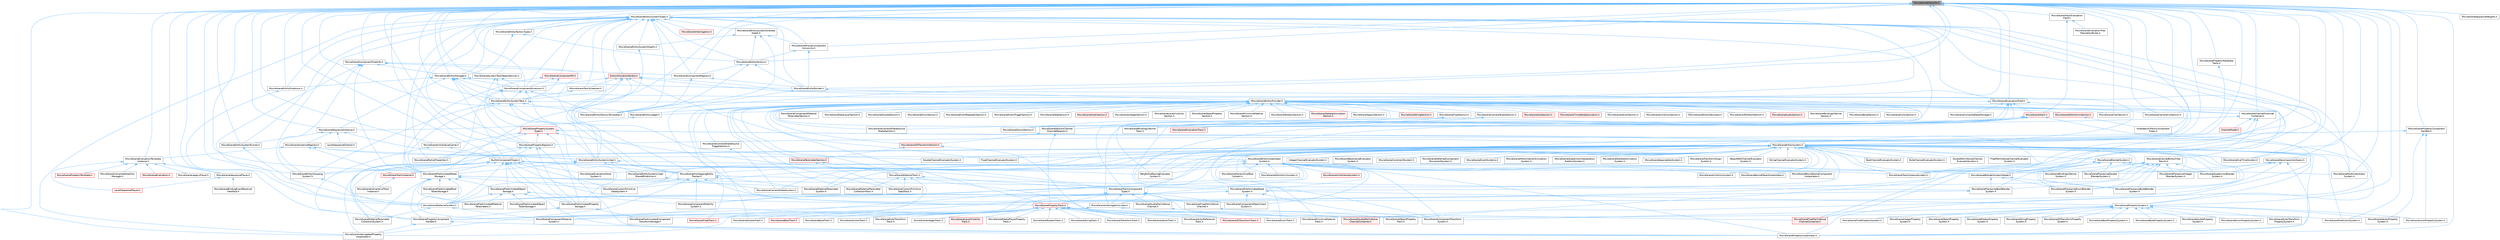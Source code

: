 digraph "MovieSceneEntityIDs.h"
{
 // INTERACTIVE_SVG=YES
 // LATEX_PDF_SIZE
  bgcolor="transparent";
  edge [fontname=Helvetica,fontsize=10,labelfontname=Helvetica,labelfontsize=10];
  node [fontname=Helvetica,fontsize=10,shape=box,height=0.2,width=0.4];
  Node1 [id="Node000001",label="MovieSceneEntityIDs.h",height=0.2,width=0.4,color="gray40", fillcolor="grey60", style="filled", fontcolor="black",tooltip=" "];
  Node1 -> Node2 [id="edge1_Node000001_Node000002",dir="back",color="steelblue1",style="solid",tooltip=" "];
  Node2 [id="Node000002",label="BuiltInComponentTypes.h",height=0.2,width=0.4,color="grey40", fillcolor="white", style="filled",URL="$dc/d94/BuiltInComponentTypes_8h.html",tooltip=" "];
  Node2 -> Node3 [id="edge2_Node000002_Node000003",dir="back",color="steelblue1",style="solid",tooltip=" "];
  Node3 [id="Node000003",label="MovieSceneBlenderSystemHelper.h",height=0.2,width=0.4,color="grey40", fillcolor="white", style="filled",URL="$d5/d47/MovieSceneBlenderSystemHelper_8h.html",tooltip=" "];
  Node3 -> Node4 [id="edge3_Node000003_Node000004",dir="back",color="steelblue1",style="solid",tooltip=" "];
  Node4 [id="Node000004",label="MovieScenePiecewiseBoolBlender\lSystem.h",height=0.2,width=0.4,color="grey40", fillcolor="white", style="filled",URL="$d7/d27/MovieScenePiecewiseBoolBlenderSystem_8h.html",tooltip=" "];
  Node4 -> Node5 [id="edge4_Node000004_Node000005",dir="back",color="steelblue1",style="solid",tooltip=" "];
  Node5 [id="Node000005",label="MovieScenePropertyTrack.h",height=0.2,width=0.4,color="red", fillcolor="#FFF0F0", style="filled",URL="$da/d0c/MovieScenePropertyTrack_8h.html",tooltip=" "];
  Node5 -> Node6 [id="edge5_Node000005_Node000006",dir="back",color="steelblue1",style="solid",tooltip=" "];
  Node6 [id="Node000006",label="MovieScene3DTransformTrack.h",height=0.2,width=0.4,color="red", fillcolor="#FFF0F0", style="filled",URL="$d9/d06/MovieScene3DTransformTrack_8h.html",tooltip=" "];
  Node5 -> Node8 [id="edge6_Node000005_Node000008",dir="back",color="steelblue1",style="solid",tooltip=" "];
  Node8 [id="Node000008",label="MovieSceneActorReference\lTrack.h",height=0.2,width=0.4,color="grey40", fillcolor="white", style="filled",URL="$d9/d9b/MovieSceneActorReferenceTrack_8h.html",tooltip=" "];
  Node5 -> Node9 [id="edge7_Node000005_Node000009",dir="back",color="steelblue1",style="solid",tooltip=" "];
  Node9 [id="Node000009",label="MovieSceneBoolTrack.h",height=0.2,width=0.4,color="red", fillcolor="#FFF0F0", style="filled",URL="$d7/ddf/MovieSceneBoolTrack_8h.html",tooltip=" "];
  Node5 -> Node12 [id="edge8_Node000005_Node000012",dir="back",color="steelblue1",style="solid",tooltip=" "];
  Node12 [id="Node000012",label="MovieSceneByteTrack.h",height=0.2,width=0.4,color="grey40", fillcolor="white", style="filled",URL="$dc/d79/MovieSceneByteTrack_8h.html",tooltip=" "];
  Node5 -> Node13 [id="edge9_Node000005_Node000013",dir="back",color="steelblue1",style="solid",tooltip=" "];
  Node13 [id="Node000013",label="MovieSceneColorTrack.h",height=0.2,width=0.4,color="grey40", fillcolor="white", style="filled",URL="$d8/df9/MovieSceneColorTrack_8h.html",tooltip=" "];
  Node5 -> Node14 [id="edge10_Node000005_Node000014",dir="back",color="steelblue1",style="solid",tooltip=" "];
  Node14 [id="Node000014",label="MovieSceneDoubleTrack.h",height=0.2,width=0.4,color="grey40", fillcolor="white", style="filled",URL="$de/d31/MovieSceneDoubleTrack_8h.html",tooltip=" "];
  Node5 -> Node15 [id="edge11_Node000005_Node000015",dir="back",color="steelblue1",style="solid",tooltip=" "];
  Node15 [id="Node000015",label="MovieSceneEnumTrack.h",height=0.2,width=0.4,color="grey40", fillcolor="white", style="filled",URL="$d6/d95/MovieSceneEnumTrack_8h.html",tooltip=" "];
  Node5 -> Node16 [id="edge12_Node000005_Node000016",dir="back",color="steelblue1",style="solid",tooltip=" "];
  Node16 [id="Node000016",label="MovieSceneEulerTransform\lTrack.h",height=0.2,width=0.4,color="grey40", fillcolor="white", style="filled",URL="$d7/d3a/MovieSceneEulerTransformTrack_8h.html",tooltip=" "];
  Node5 -> Node17 [id="edge13_Node000005_Node000017",dir="back",color="steelblue1",style="solid",tooltip=" "];
  Node17 [id="Node000017",label="MovieSceneFloatTrack.h",height=0.2,width=0.4,color="red", fillcolor="#FFF0F0", style="filled",URL="$dc/d88/MovieSceneFloatTrack_8h.html",tooltip=" "];
  Node5 -> Node21 [id="edge14_Node000005_Node000021",dir="back",color="steelblue1",style="solid",tooltip=" "];
  Node21 [id="Node000021",label="MovieSceneIntegerTrack.h",height=0.2,width=0.4,color="grey40", fillcolor="white", style="filled",URL="$d9/d1a/MovieSceneIntegerTrack_8h.html",tooltip=" "];
  Node5 -> Node22 [id="edge15_Node000005_Node000022",dir="back",color="steelblue1",style="solid",tooltip=" "];
  Node22 [id="Node000022",label="MovieSceneLevelVisibility\lTrack.h",height=0.2,width=0.4,color="red", fillcolor="#FFF0F0", style="filled",URL="$d8/dae/MovieSceneLevelVisibilityTrack_8h.html",tooltip=" "];
  Node5 -> Node23 [id="edge16_Node000005_Node000023",dir="back",color="steelblue1",style="solid",tooltip=" "];
  Node23 [id="Node000023",label="MovieSceneMediaPlayerProperty\lTrack.h",height=0.2,width=0.4,color="grey40", fillcolor="white", style="filled",URL="$d4/da1/MovieSceneMediaPlayerPropertyTrack_8h.html",tooltip=" "];
  Node5 -> Node24 [id="edge17_Node000005_Node000024",dir="back",color="steelblue1",style="solid",tooltip=" "];
  Node24 [id="Node000024",label="MovieSceneObjectProperty\lTrack.h",height=0.2,width=0.4,color="grey40", fillcolor="white", style="filled",URL="$dc/da9/MovieSceneObjectPropertyTrack_8h.html",tooltip=" "];
  Node5 -> Node25 [id="edge18_Node000005_Node000025",dir="back",color="steelblue1",style="solid",tooltip=" "];
  Node25 [id="Node000025",label="MovieScenePrimitiveMaterial\lTrack.h",height=0.2,width=0.4,color="grey40", fillcolor="white", style="filled",URL="$dc/dc4/MovieScenePrimitiveMaterialTrack_8h.html",tooltip=" "];
  Node5 -> Node26 [id="edge19_Node000005_Node000026",dir="back",color="steelblue1",style="solid",tooltip=" "];
  Node26 [id="Node000026",label="MovieSceneRotatorTrack.h",height=0.2,width=0.4,color="grey40", fillcolor="white", style="filled",URL="$d3/d8f/MovieSceneRotatorTrack_8h.html",tooltip=" "];
  Node5 -> Node27 [id="edge20_Node000005_Node000027",dir="back",color="steelblue1",style="solid",tooltip=" "];
  Node27 [id="Node000027",label="MovieSceneStringTrack.h",height=0.2,width=0.4,color="grey40", fillcolor="white", style="filled",URL="$dd/d54/MovieSceneStringTrack_8h.html",tooltip=" "];
  Node5 -> Node28 [id="edge21_Node000005_Node000028",dir="back",color="steelblue1",style="solid",tooltip=" "];
  Node28 [id="Node000028",label="MovieSceneTransformTrack.h",height=0.2,width=0.4,color="grey40", fillcolor="white", style="filled",URL="$df/d57/MovieSceneTransformTrack_8h.html",tooltip=" "];
  Node5 -> Node29 [id="edge22_Node000005_Node000029",dir="back",color="steelblue1",style="solid",tooltip=" "];
  Node29 [id="Node000029",label="MovieSceneVectorTrack.h",height=0.2,width=0.4,color="grey40", fillcolor="white", style="filled",URL="$d8/d5e/MovieSceneVectorTrack_8h.html",tooltip=" "];
  Node3 -> Node32 [id="edge23_Node000003_Node000032",dir="back",color="steelblue1",style="solid",tooltip=" "];
  Node32 [id="Node000032",label="MovieScenePiecewiseByteBlender\lSystem.h",height=0.2,width=0.4,color="grey40", fillcolor="white", style="filled",URL="$d7/dde/MovieScenePiecewiseByteBlenderSystem_8h.html",tooltip=" "];
  Node3 -> Node33 [id="edge24_Node000003_Node000033",dir="back",color="steelblue1",style="solid",tooltip=" "];
  Node33 [id="Node000033",label="MovieScenePiecewiseEnumBlender\lSystem.h",height=0.2,width=0.4,color="grey40", fillcolor="white", style="filled",URL="$d4/dfe/MovieScenePiecewiseEnumBlenderSystem_8h.html",tooltip=" "];
  Node2 -> Node34 [id="edge25_Node000002_Node000034",dir="back",color="steelblue1",style="solid",tooltip=" "];
  Node34 [id="Node000034",label="MovieSceneCameraCutTrack\lInstance.h",height=0.2,width=0.4,color="grey40", fillcolor="white", style="filled",URL="$d3/d37/MovieSceneCameraCutTrackInstance_8h.html",tooltip=" "];
  Node2 -> Node35 [id="edge26_Node000002_Node000035",dir="back",color="steelblue1",style="solid",tooltip=" "];
  Node35 [id="Node000035",label="MovieSceneCustomPrimitive\lDataSystem.h",height=0.2,width=0.4,color="grey40", fillcolor="white", style="filled",URL="$d1/da0/MovieSceneCustomPrimitiveDataSystem_8h.html",tooltip=" "];
  Node2 -> Node36 [id="edge27_Node000002_Node000036",dir="back",color="steelblue1",style="solid",tooltip=" "];
  Node36 [id="Node000036",label="MovieSceneEntityGrouping\lSystem.h",height=0.2,width=0.4,color="grey40", fillcolor="white", style="filled",URL="$d6/dce/MovieSceneEntityGroupingSystem_8h.html",tooltip=" "];
  Node36 -> Node37 [id="edge28_Node000036_Node000037",dir="back",color="steelblue1",style="solid",tooltip=" "];
  Node37 [id="Node000037",label="MovieSceneMaterialSystem.h",height=0.2,width=0.4,color="grey40", fillcolor="white", style="filled",URL="$d2/d2f/MovieSceneMaterialSystem_8h.html",tooltip=" "];
  Node37 -> Node38 [id="edge29_Node000037_Node000038",dir="back",color="steelblue1",style="solid",tooltip=" "];
  Node38 [id="Node000038",label="MovieSceneComponentMaterial\lSystem.h",height=0.2,width=0.4,color="grey40", fillcolor="white", style="filled",URL="$d7/d7c/MovieSceneComponentMaterialSystem_8h.html",tooltip=" "];
  Node37 -> Node39 [id="edge30_Node000037_Node000039",dir="back",color="steelblue1",style="solid",tooltip=" "];
  Node39 [id="Node000039",label="MovieSceneMaterialParameter\lCollectionSystem.h",height=0.2,width=0.4,color="grey40", fillcolor="white", style="filled",URL="$d4/d18/MovieSceneMaterialParameterCollectionSystem_8h.html",tooltip=" "];
  Node2 -> Node40 [id="edge31_Node000002_Node000040",dir="back",color="steelblue1",style="solid",tooltip=" "];
  Node40 [id="Node000040",label="MovieSceneEvaluationHook\lSystem.h",height=0.2,width=0.4,color="grey40", fillcolor="white", style="filled",URL="$d1/d8b/MovieSceneEvaluationHookSystem_8h.html",tooltip=" "];
  Node2 -> Node41 [id="edge32_Node000002_Node000041",dir="back",color="steelblue1",style="solid",tooltip=" "];
  Node41 [id="Node000041",label="MovieSceneInterrogatedProperty\lInstantiator.h",height=0.2,width=0.4,color="grey40", fillcolor="white", style="filled",URL="$df/d43/MovieSceneInterrogatedPropertyInstantiator_8h.html",tooltip=" "];
  Node2 -> Node39 [id="edge33_Node000002_Node000039",dir="back",color="steelblue1",style="solid",tooltip=" "];
  Node2 -> Node37 [id="edge34_Node000002_Node000037",dir="back",color="steelblue1",style="solid",tooltip=" "];
  Node2 -> Node42 [id="edge35_Node000002_Node000042",dir="back",color="steelblue1",style="solid",tooltip=" "];
  Node42 [id="Node000042",label="MovieSceneOverlappingEntity\lTracker.h",height=0.2,width=0.4,color="grey40", fillcolor="white", style="filled",URL="$db/d41/MovieSceneOverlappingEntityTracker_8h.html",tooltip=" "];
  Node42 -> Node43 [id="edge36_Node000042_Node000043",dir="back",color="steelblue1",style="solid",tooltip=" "];
  Node43 [id="Node000043",label="MovieSceneComponentAttachment\lSystem.h",height=0.2,width=0.4,color="grey40", fillcolor="white", style="filled",URL="$d9/db3/MovieSceneComponentAttachmentSystem_8h.html",tooltip=" "];
  Node42 -> Node44 [id="edge37_Node000042_Node000044",dir="back",color="steelblue1",style="solid",tooltip=" "];
  Node44 [id="Node000044",label="MovieSceneComponentMobility\lSystem.h",height=0.2,width=0.4,color="grey40", fillcolor="white", style="filled",URL="$d7/dca/MovieSceneComponentMobilitySystem_8h.html",tooltip=" "];
  Node42 -> Node45 [id="edge38_Node000042_Node000045",dir="back",color="steelblue1",style="solid",tooltip=" "];
  Node45 [id="Node000045",label="MovieSceneComponentTransform\lSystem.h",height=0.2,width=0.4,color="grey40", fillcolor="white", style="filled",URL="$d1/d3e/MovieSceneComponentTransformSystem_8h.html",tooltip=" "];
  Node42 -> Node35 [id="edge39_Node000042_Node000035",dir="back",color="steelblue1",style="solid",tooltip=" "];
  Node42 -> Node41 [id="edge40_Node000042_Node000041",dir="back",color="steelblue1",style="solid",tooltip=" "];
  Node42 -> Node46 [id="edge41_Node000042_Node000046",dir="back",color="steelblue1",style="solid",tooltip=" "];
  Node46 [id="Node000046",label="MovieSceneMaterialParameter\lSystem.h",height=0.2,width=0.4,color="grey40", fillcolor="white", style="filled",URL="$d9/d38/MovieSceneMaterialParameterSystem_8h.html",tooltip=" "];
  Node2 -> Node47 [id="edge42_Node000002_Node000047",dir="back",color="steelblue1",style="solid",tooltip=" "];
  Node47 [id="Node000047",label="MovieScenePreAnimatedObject\lStorage.h",height=0.2,width=0.4,color="grey40", fillcolor="white", style="filled",URL="$d1/dc5/MovieScenePreAnimatedObjectStorage_8h.html",tooltip=" "];
  Node47 -> Node44 [id="edge43_Node000047_Node000044",dir="back",color="steelblue1",style="solid",tooltip=" "];
  Node47 -> Node37 [id="edge44_Node000047_Node000037",dir="back",color="steelblue1",style="solid",tooltip=" "];
  Node47 -> Node48 [id="edge45_Node000047_Node000048",dir="back",color="steelblue1",style="solid",tooltip=" "];
  Node48 [id="Node000048",label="MovieScenePreAnimatedMaterial\lParameters.h",height=0.2,width=0.4,color="grey40", fillcolor="white", style="filled",URL="$d9/dac/MovieScenePreAnimatedMaterialParameters_8h.html",tooltip=" "];
  Node47 -> Node49 [id="edge46_Node000047_Node000049",dir="back",color="steelblue1",style="solid",tooltip=" "];
  Node49 [id="Node000049",label="MovieScenePreAnimatedObject\lTokenStorage.h",height=0.2,width=0.4,color="grey40", fillcolor="white", style="filled",URL="$dc/d07/MovieScenePreAnimatedObjectTokenStorage_8h.html",tooltip=" "];
  Node47 -> Node50 [id="edge47_Node000047_Node000050",dir="back",color="steelblue1",style="solid",tooltip=" "];
  Node50 [id="Node000050",label="MovieScenePreAnimatedProperty\lStorage.h",height=0.2,width=0.4,color="grey40", fillcolor="white", style="filled",URL="$de/d55/MovieScenePreAnimatedPropertyStorage_8h.html",tooltip=" "];
  Node50 -> Node51 [id="edge48_Node000050_Node000051",dir="back",color="steelblue1",style="solid",tooltip=" "];
  Node51 [id="Node000051",label="MovieScenePreAnimatedComponent\lTransformStorage.h",height=0.2,width=0.4,color="grey40", fillcolor="white", style="filled",URL="$d9/d84/MovieScenePreAnimatedComponentTransformStorage_8h.html",tooltip=" "];
  Node50 -> Node52 [id="edge49_Node000050_Node000052",dir="back",color="steelblue1",style="solid",tooltip=" "];
  Node52 [id="Node000052",label="MovieScenePropertyComponent\lHandler.h",height=0.2,width=0.4,color="grey40", fillcolor="white", style="filled",URL="$d1/d1c/MovieScenePropertyComponentHandler_8h.html",tooltip=" "];
  Node52 -> Node41 [id="edge50_Node000052_Node000041",dir="back",color="steelblue1",style="solid",tooltip=" "];
  Node52 -> Node53 [id="edge51_Node000052_Node000053",dir="back",color="steelblue1",style="solid",tooltip=" "];
  Node53 [id="Node000053",label="MovieScenePropertyInstantiator.h",height=0.2,width=0.4,color="grey40", fillcolor="white", style="filled",URL="$d2/ddc/MovieScenePropertyInstantiator_8h.html",tooltip=" "];
  Node2 -> Node50 [id="edge52_Node000002_Node000050",dir="back",color="steelblue1",style="solid",tooltip=" "];
  Node2 -> Node54 [id="edge53_Node000002_Node000054",dir="back",color="steelblue1",style="solid",tooltip=" "];
  Node54 [id="Node000054",label="MovieScenePreAnimatedState\lStorage.h",height=0.2,width=0.4,color="grey40", fillcolor="white", style="filled",URL="$db/d56/MovieScenePreAnimatedStateStorage_8h.html",tooltip=" "];
  Node54 -> Node38 [id="edge54_Node000054_Node000038",dir="back",color="steelblue1",style="solid",tooltip=" "];
  Node54 -> Node35 [id="edge55_Node000054_Node000035",dir="back",color="steelblue1",style="solid",tooltip=" "];
  Node54 -> Node39 [id="edge56_Node000054_Node000039",dir="back",color="steelblue1",style="solid",tooltip=" "];
  Node54 -> Node46 [id="edge57_Node000054_Node000046",dir="back",color="steelblue1",style="solid",tooltip=" "];
  Node54 -> Node48 [id="edge58_Node000054_Node000048",dir="back",color="steelblue1",style="solid",tooltip=" "];
  Node54 -> Node47 [id="edge59_Node000054_Node000047",dir="back",color="steelblue1",style="solid",tooltip=" "];
  Node54 -> Node55 [id="edge60_Node000054_Node000055",dir="back",color="steelblue1",style="solid",tooltip=" "];
  Node55 [id="Node000055",label="MovieScenePreAnimatedRoot\lTokenStorage.h",height=0.2,width=0.4,color="grey40", fillcolor="white", style="filled",URL="$d1/db6/MovieScenePreAnimatedRootTokenStorage_8h.html",tooltip=" "];
  Node54 -> Node56 [id="edge61_Node000054_Node000056",dir="back",color="steelblue1",style="solid",tooltip=" "];
  Node56 [id="Node000056",label="MovieScenePreAnimatedState\lSystem.h",height=0.2,width=0.4,color="grey40", fillcolor="white", style="filled",URL="$df/d2d/MovieScenePreAnimatedStateSystem_8h.html",tooltip=" "];
  Node56 -> Node43 [id="edge62_Node000056_Node000043",dir="back",color="steelblue1",style="solid",tooltip=" "];
  Node56 -> Node44 [id="edge63_Node000056_Node000044",dir="back",color="steelblue1",style="solid",tooltip=" "];
  Node56 -> Node45 [id="edge64_Node000056_Node000045",dir="back",color="steelblue1",style="solid",tooltip=" "];
  Node56 -> Node37 [id="edge65_Node000056_Node000037",dir="back",color="steelblue1",style="solid",tooltip=" "];
  Node56 -> Node57 [id="edge66_Node000056_Node000057",dir="back",color="steelblue1",style="solid",tooltip=" "];
  Node57 [id="Node000057",label="MovieScenePropertySystem.h",height=0.2,width=0.4,color="grey40", fillcolor="white", style="filled",URL="$dd/d75/MovieScenePropertySystem_8h.html",tooltip=" "];
  Node57 -> Node58 [id="edge67_Node000057_Node000058",dir="back",color="steelblue1",style="solid",tooltip=" "];
  Node58 [id="Node000058",label="MovieScene3DTransformProperty\lSystem.h",height=0.2,width=0.4,color="grey40", fillcolor="white", style="filled",URL="$dc/d97/MovieScene3DTransformPropertySystem_8h.html",tooltip=" "];
  Node57 -> Node59 [id="edge68_Node000057_Node000059",dir="back",color="steelblue1",style="solid",tooltip=" "];
  Node59 [id="Node000059",label="MovieSceneBoolPropertySystem.h",height=0.2,width=0.4,color="grey40", fillcolor="white", style="filled",URL="$d4/d0f/MovieSceneBoolPropertySystem_8h.html",tooltip=" "];
  Node57 -> Node60 [id="edge69_Node000057_Node000060",dir="back",color="steelblue1",style="solid",tooltip=" "];
  Node60 [id="Node000060",label="MovieSceneBytePropertySystem.h",height=0.2,width=0.4,color="grey40", fillcolor="white", style="filled",URL="$d7/d22/MovieSceneBytePropertySystem_8h.html",tooltip=" "];
  Node57 -> Node61 [id="edge70_Node000057_Node000061",dir="back",color="steelblue1",style="solid",tooltip=" "];
  Node61 [id="Node000061",label="MovieSceneColorPropertySystem.h",height=0.2,width=0.4,color="grey40", fillcolor="white", style="filled",URL="$d4/d03/MovieSceneColorPropertySystem_8h.html",tooltip=" "];
  Node57 -> Node45 [id="edge71_Node000057_Node000045",dir="back",color="steelblue1",style="solid",tooltip=" "];
  Node57 -> Node62 [id="edge72_Node000057_Node000062",dir="back",color="steelblue1",style="solid",tooltip=" "];
  Node62 [id="Node000062",label="MovieSceneDoubleProperty\lSystem.h",height=0.2,width=0.4,color="grey40", fillcolor="white", style="filled",URL="$df/d84/MovieSceneDoublePropertySystem_8h.html",tooltip=" "];
  Node57 -> Node63 [id="edge73_Node000057_Node000063",dir="back",color="steelblue1",style="solid",tooltip=" "];
  Node63 [id="Node000063",label="MovieSceneEnumPropertySystem.h",height=0.2,width=0.4,color="grey40", fillcolor="white", style="filled",URL="$d7/dc8/MovieSceneEnumPropertySystem_8h.html",tooltip=" "];
  Node57 -> Node64 [id="edge74_Node000057_Node000064",dir="back",color="steelblue1",style="solid",tooltip=" "];
  Node64 [id="Node000064",label="MovieSceneEulerTransform\lPropertySystem.h",height=0.2,width=0.4,color="grey40", fillcolor="white", style="filled",URL="$dd/d14/MovieSceneEulerTransformPropertySystem_8h.html",tooltip=" "];
  Node57 -> Node65 [id="edge75_Node000057_Node000065",dir="back",color="steelblue1",style="solid",tooltip=" "];
  Node65 [id="Node000065",label="MovieSceneFloatPropertySystem.h",height=0.2,width=0.4,color="grey40", fillcolor="white", style="filled",URL="$d0/de6/MovieSceneFloatPropertySystem_8h.html",tooltip=" "];
  Node57 -> Node66 [id="edge76_Node000057_Node000066",dir="back",color="steelblue1",style="solid",tooltip=" "];
  Node66 [id="Node000066",label="MovieSceneIntegerProperty\lSystem.h",height=0.2,width=0.4,color="grey40", fillcolor="white", style="filled",URL="$d3/d1a/MovieSceneIntegerPropertySystem_8h.html",tooltip=" "];
  Node57 -> Node67 [id="edge77_Node000057_Node000067",dir="back",color="steelblue1",style="solid",tooltip=" "];
  Node67 [id="Node000067",label="MovieSceneObjectProperty\lSystem.h",height=0.2,width=0.4,color="grey40", fillcolor="white", style="filled",URL="$d8/d20/MovieSceneObjectPropertySystem_8h.html",tooltip=" "];
  Node57 -> Node68 [id="edge78_Node000057_Node000068",dir="back",color="steelblue1",style="solid",tooltip=" "];
  Node68 [id="Node000068",label="MovieSceneRotatorProperty\lSystem.h",height=0.2,width=0.4,color="grey40", fillcolor="white", style="filled",URL="$d6/d74/MovieSceneRotatorPropertySystem_8h.html",tooltip=" "];
  Node57 -> Node69 [id="edge79_Node000057_Node000069",dir="back",color="steelblue1",style="solid",tooltip=" "];
  Node69 [id="Node000069",label="MovieSceneStringProperty\lSystem.h",height=0.2,width=0.4,color="grey40", fillcolor="white", style="filled",URL="$d8/d8f/MovieSceneStringPropertySystem_8h.html",tooltip=" "];
  Node57 -> Node70 [id="edge80_Node000057_Node000070",dir="back",color="steelblue1",style="solid",tooltip=" "];
  Node70 [id="Node000070",label="MovieSceneVectorProperty\lSystem.h",height=0.2,width=0.4,color="grey40", fillcolor="white", style="filled",URL="$da/d10/MovieSceneVectorPropertySystem_8h.html",tooltip=" "];
  Node54 -> Node52 [id="edge81_Node000054_Node000052",dir="back",color="steelblue1",style="solid",tooltip=" "];
  Node2 -> Node53 [id="edge82_Node000002_Node000053",dir="back",color="steelblue1",style="solid",tooltip=" "];
  Node2 -> Node5 [id="edge83_Node000002_Node000005",dir="back",color="steelblue1",style="solid",tooltip=" "];
  Node2 -> Node71 [id="edge84_Node000002_Node000071",dir="back",color="steelblue1",style="solid",tooltip=" "];
  Node71 [id="Node000071",label="MovieSceneTracksComponent\lTypes.h",height=0.2,width=0.4,color="grey40", fillcolor="white", style="filled",URL="$d5/d6a/MovieSceneTracksComponentTypes_8h.html",tooltip=" "];
  Node71 -> Node43 [id="edge85_Node000071_Node000043",dir="back",color="steelblue1",style="solid",tooltip=" "];
  Node71 -> Node45 [id="edge86_Node000071_Node000045",dir="back",color="steelblue1",style="solid",tooltip=" "];
  Node71 -> Node72 [id="edge87_Node000071_Node000072",dir="back",color="steelblue1",style="solid",tooltip=" "];
  Node72 [id="Node000072",label="MovieSceneDoublePerlinNoise\lChannel.h",height=0.2,width=0.4,color="grey40", fillcolor="white", style="filled",URL="$d9/d50/MovieSceneDoublePerlinNoiseChannel_8h.html",tooltip=" "];
  Node72 -> Node73 [id="edge88_Node000072_Node000073",dir="back",color="steelblue1",style="solid",tooltip=" "];
  Node73 [id="Node000073",label="MovieSceneDoublePerlinNoise\lChannelContainer.h",height=0.2,width=0.4,color="red", fillcolor="#FFF0F0", style="filled",URL="$de/dae/MovieSceneDoublePerlinNoiseChannelContainer_8h.html",tooltip=" "];
  Node71 -> Node75 [id="edge89_Node000071_Node000075",dir="back",color="steelblue1",style="solid",tooltip=" "];
  Node75 [id="Node000075",label="MovieSceneFloatPerlinNoise\lChannel.h",height=0.2,width=0.4,color="grey40", fillcolor="white", style="filled",URL="$d2/d9d/MovieSceneFloatPerlinNoiseChannel_8h.html",tooltip=" "];
  Node75 -> Node76 [id="edge90_Node000075_Node000076",dir="back",color="steelblue1",style="solid",tooltip=" "];
  Node76 [id="Node000076",label="MovieSceneFloatPerlinNoise\lChannelContainer.h",height=0.2,width=0.4,color="red", fillcolor="#FFF0F0", style="filled",URL="$d6/dcb/MovieSceneFloatPerlinNoiseChannelContainer_8h.html",tooltip=" "];
  Node71 -> Node77 [id="edge91_Node000071_Node000077",dir="back",color="steelblue1",style="solid",tooltip=" "];
  Node77 [id="Node000077",label="MovieSceneInterrogationLinker.h",height=0.2,width=0.4,color="grey40", fillcolor="white", style="filled",URL="$d9/d6a/MovieSceneInterrogationLinker_8h.html",tooltip=" "];
  Node77 -> Node78 [id="edge92_Node000077_Node000078",dir="back",color="steelblue1",style="solid",tooltip=" "];
  Node78 [id="Node000078",label="MovieScenePredictionSystem.h",height=0.2,width=0.4,color="grey40", fillcolor="white", style="filled",URL="$dc/d7f/MovieScenePredictionSystem_8h.html",tooltip=" "];
  Node77 -> Node52 [id="edge93_Node000077_Node000052",dir="back",color="steelblue1",style="solid",tooltip=" "];
  Node71 -> Node37 [id="edge94_Node000071_Node000037",dir="back",color="steelblue1",style="solid",tooltip=" "];
  Node71 -> Node51 [id="edge95_Node000071_Node000051",dir="back",color="steelblue1",style="solid",tooltip=" "];
  Node71 -> Node5 [id="edge96_Node000071_Node000005",dir="back",color="steelblue1",style="solid",tooltip=" "];
  Node2 -> Node79 [id="edge97_Node000002_Node000079",dir="back",color="steelblue1",style="solid",tooltip=" "];
  Node79 [id="Node000079",label="WeightAndEasingEvaluator\lSystem.h",height=0.2,width=0.4,color="grey40", fillcolor="white", style="filled",URL="$d0/d06/WeightAndEasingEvaluatorSystem_8h.html",tooltip=" "];
  Node1 -> Node80 [id="edge98_Node000001_Node000080",dir="back",color="steelblue1",style="solid",tooltip=" "];
  Node80 [id="Node000080",label="IMovieSceneEntityProvider.h",height=0.2,width=0.4,color="grey40", fillcolor="white", style="filled",URL="$dc/de1/IMovieSceneEntityProvider_8h.html",tooltip=" "];
  Node80 -> Node81 [id="edge99_Node000080_Node000081",dir="back",color="steelblue1",style="solid",tooltip=" "];
  Node81 [id="Node000081",label="IMovieSceneEntityDecorator.h",height=0.2,width=0.4,color="grey40", fillcolor="white", style="filled",URL="$da/d36/IMovieSceneEntityDecorator_8h.html",tooltip=" "];
  Node80 -> Node82 [id="edge100_Node000080_Node000082",dir="back",color="steelblue1",style="solid",tooltip=" "];
  Node82 [id="Node000082",label="MovieScene3DAttachSection.h",height=0.2,width=0.4,color="grey40", fillcolor="white", style="filled",URL="$d4/db3/MovieScene3DAttachSection_8h.html",tooltip=" "];
  Node80 -> Node83 [id="edge101_Node000080_Node000083",dir="back",color="steelblue1",style="solid",tooltip=" "];
  Node83 [id="Node000083",label="MovieScene3DTransformSection.h",height=0.2,width=0.4,color="red", fillcolor="#FFF0F0", style="filled",URL="$de/dab/MovieScene3DTransformSection_8h.html",tooltip=" "];
  Node83 -> Node6 [id="edge102_Node000083_Node000006",dir="back",color="steelblue1",style="solid",tooltip=" "];
  Node83 -> Node112 [id="edge103_Node000083_Node000112",dir="back",color="steelblue1",style="solid",tooltip=" "];
  Node112 [id="Node000112",label="MovieSceneParameterSection.h",height=0.2,width=0.4,color="red", fillcolor="#FFF0F0", style="filled",URL="$de/d65/MovieSceneParameterSection_8h.html",tooltip=" "];
  Node112 -> Node114 [id="edge104_Node000112_Node000114",dir="back",color="steelblue1",style="solid",tooltip=" "];
  Node114 [id="Node000114",label="MovieSceneCustomPrimitive\lDataTrack.h",height=0.2,width=0.4,color="grey40", fillcolor="white", style="filled",URL="$db/d39/MovieSceneCustomPrimitiveDataTrack_8h.html",tooltip=" "];
  Node112 -> Node115 [id="edge105_Node000112_Node000115",dir="back",color="steelblue1",style="solid",tooltip=" "];
  Node115 [id="Node000115",label="MovieSceneMaterialTrack.h",height=0.2,width=0.4,color="grey40", fillcolor="white", style="filled",URL="$d8/d92/MovieSceneMaterialTrack_8h.html",tooltip=" "];
  Node115 -> Node38 [id="edge106_Node000115_Node000038",dir="back",color="steelblue1",style="solid",tooltip=" "];
  Node115 -> Node114 [id="edge107_Node000115_Node000114",dir="back",color="steelblue1",style="solid",tooltip=" "];
  Node115 -> Node116 [id="edge108_Node000115_Node000116",dir="back",color="steelblue1",style="solid",tooltip=" "];
  Node116 [id="Node000116",label="MovieSceneMaterialParameter\lCollectionTrack.h",height=0.2,width=0.4,color="grey40", fillcolor="white", style="filled",URL="$d7/dc8/MovieSceneMaterialParameterCollectionTrack_8h.html",tooltip=" "];
  Node115 -> Node25 [id="edge109_Node000115_Node000025",dir="back",color="steelblue1",style="solid",tooltip=" "];
  Node115 -> Node71 [id="edge110_Node000115_Node000071",dir="back",color="steelblue1",style="solid",tooltip=" "];
  Node80 -> Node119 [id="edge111_Node000080_Node000119",dir="back",color="steelblue1",style="solid",tooltip=" "];
  Node119 [id="Node000119",label="MovieSceneAudioSection.h",height=0.2,width=0.4,color="red", fillcolor="#FFF0F0", style="filled",URL="$da/d5f/MovieSceneAudioSection_8h.html",tooltip=" "];
  Node80 -> Node127 [id="edge112_Node000080_Node000127",dir="back",color="steelblue1",style="solid",tooltip=" "];
  Node127 [id="Node000127",label="MovieSceneBindingLifetime\lSection.h",height=0.2,width=0.4,color="grey40", fillcolor="white", style="filled",URL="$da/d3d/MovieSceneBindingLifetimeSection_8h.html",tooltip=" "];
  Node80 -> Node128 [id="edge113_Node000080_Node000128",dir="back",color="steelblue1",style="solid",tooltip=" "];
  Node128 [id="Node000128",label="MovieSceneBindingLifetime\lTrack.h",height=0.2,width=0.4,color="grey40", fillcolor="white", style="filled",URL="$d8/d77/MovieSceneBindingLifetimeTrack_8h.html",tooltip=" "];
  Node80 -> Node129 [id="edge114_Node000080_Node000129",dir="back",color="steelblue1",style="solid",tooltip=" "];
  Node129 [id="Node000129",label="MovieSceneByteSection.h",height=0.2,width=0.4,color="grey40", fillcolor="white", style="filled",URL="$da/dd4/MovieSceneByteSection_8h.html",tooltip=" "];
  Node80 -> Node130 [id="edge115_Node000080_Node000130",dir="back",color="steelblue1",style="solid",tooltip=" "];
  Node130 [id="Node000130",label="MovieSceneCVarSection.h",height=0.2,width=0.4,color="grey40", fillcolor="white", style="filled",URL="$da/de6/MovieSceneCVarSection_8h.html",tooltip=" "];
  Node80 -> Node131 [id="edge116_Node000080_Node000131",dir="back",color="steelblue1",style="solid",tooltip=" "];
  Node131 [id="Node000131",label="MovieSceneCameraCutSection.h",height=0.2,width=0.4,color="grey40", fillcolor="white", style="filled",URL="$d8/d5f/MovieSceneCameraCutSection_8h.html",tooltip=" "];
  Node80 -> Node132 [id="edge117_Node000080_Node000132",dir="back",color="steelblue1",style="solid",tooltip=" "];
  Node132 [id="Node000132",label="MovieSceneCameraShakeSection.h",height=0.2,width=0.4,color="grey40", fillcolor="white", style="filled",URL="$df/d10/MovieSceneCameraShakeSection_8h.html",tooltip=" "];
  Node132 -> Node133 [id="edge118_Node000132_Node000133",dir="back",color="steelblue1",style="solid",tooltip=" "];
  Node133 [id="Node000133",label="MovieSceneCameraShakeSource\lShakeSection.h",height=0.2,width=0.4,color="grey40", fillcolor="white", style="filled",URL="$d1/d24/MovieSceneCameraShakeSourceShakeSection_8h.html",tooltip=" "];
  Node132 -> Node71 [id="edge119_Node000132_Node000071",dir="back",color="steelblue1",style="solid",tooltip=" "];
  Node80 -> Node133 [id="edge120_Node000080_Node000133",dir="back",color="steelblue1",style="solid",tooltip=" "];
  Node80 -> Node134 [id="edge121_Node000080_Node000134",dir="back",color="steelblue1",style="solid",tooltip=" "];
  Node134 [id="Node000134",label="MovieSceneCameraShakeSource\lTriggerSection.h",height=0.2,width=0.4,color="grey40", fillcolor="white", style="filled",URL="$d3/d5f/MovieSceneCameraShakeSourceTriggerSection_8h.html",tooltip=" "];
  Node134 -> Node135 [id="edge122_Node000134_Node000135",dir="back",color="steelblue1",style="solid",tooltip=" "];
  Node135 [id="Node000135",label="MovieSceneCameraShakeSystem.h",height=0.2,width=0.4,color="grey40", fillcolor="white", style="filled",URL="$d2/dcc/MovieSceneCameraShakeSystem_8h.html",tooltip=" "];
  Node80 -> Node136 [id="edge123_Node000080_Node000136",dir="back",color="steelblue1",style="solid",tooltip=" "];
  Node136 [id="Node000136",label="MovieSceneChannelOverride\lContainer.h",height=0.2,width=0.4,color="grey40", fillcolor="white", style="filled",URL="$d1/dd2/MovieSceneChannelOverrideContainer_8h.html",tooltip=" "];
  Node136 -> Node137 [id="edge124_Node000136_Node000137",dir="back",color="steelblue1",style="solid",tooltip=" "];
  Node137 [id="Node000137",label="ChannelModel.h",height=0.2,width=0.4,color="red", fillcolor="#FFF0F0", style="filled",URL="$de/d30/ChannelModel_8h.html",tooltip=" "];
  Node136 -> Node73 [id="edge125_Node000136_Node000073",dir="back",color="steelblue1",style="solid",tooltip=" "];
  Node136 -> Node76 [id="edge126_Node000136_Node000076",dir="back",color="steelblue1",style="solid",tooltip=" "];
  Node136 -> Node139 [id="edge127_Node000136_Node000139",dir="back",color="steelblue1",style="solid",tooltip=" "];
  Node139 [id="Node000139",label="MovieSceneSectionChannel\lOverrideRegistry.h",height=0.2,width=0.4,color="grey40", fillcolor="white", style="filled",URL="$d0/d33/MovieSceneSectionChannelOverrideRegistry_8h.html",tooltip=" "];
  Node139 -> Node83 [id="edge128_Node000139_Node000083",dir="back",color="steelblue1",style="solid",tooltip=" "];
  Node139 -> Node5 [id="edge129_Node000139_Node000005",dir="back",color="steelblue1",style="solid",tooltip=" "];
  Node80 -> Node140 [id="edge130_Node000080_Node000140",dir="back",color="steelblue1",style="solid",tooltip=" "];
  Node140 [id="Node000140",label="MovieSceneColorSection.h",height=0.2,width=0.4,color="grey40", fillcolor="white", style="filled",URL="$dd/dd4/MovieSceneColorSection_8h.html",tooltip=" "];
  Node80 -> Node141 [id="edge131_Node000080_Node000141",dir="back",color="steelblue1",style="solid",tooltip=" "];
  Node141 [id="Node000141",label="MovieSceneComponentMaterial\lParameterSection.h",height=0.2,width=0.4,color="grey40", fillcolor="white", style="filled",URL="$dd/d3d/MovieSceneComponentMaterialParameterSection_8h.html",tooltip=" "];
  Node80 -> Node114 [id="edge132_Node000080_Node000114",dir="back",color="steelblue1",style="solid",tooltip=" "];
  Node80 -> Node142 [id="edge133_Node000080_Node000142",dir="back",color="steelblue1",style="solid",tooltip=" "];
  Node142 [id="Node000142",label="MovieSceneDataLayerSection.h",height=0.2,width=0.4,color="grey40", fillcolor="white", style="filled",URL="$d9/d30/MovieSceneDataLayerSection_8h.html",tooltip=" "];
  Node80 -> Node143 [id="edge134_Node000080_Node000143",dir="back",color="steelblue1",style="solid",tooltip=" "];
  Node143 [id="Node000143",label="MovieSceneDoubleSection.h",height=0.2,width=0.4,color="grey40", fillcolor="white", style="filled",URL="$d3/df4/MovieSceneDoubleSection_8h.html",tooltip=" "];
  Node80 -> Node14 [id="edge135_Node000080_Node000014",dir="back",color="steelblue1",style="solid",tooltip=" "];
  Node80 -> Node144 [id="edge136_Node000080_Node000144",dir="back",color="steelblue1",style="solid",tooltip=" "];
  Node144 [id="Node000144",label="MovieSceneEntityLedger.h",height=0.2,width=0.4,color="grey40", fillcolor="white", style="filled",URL="$d6/d4e/MovieSceneEntityLedger_8h.html",tooltip=" "];
  Node144 -> Node145 [id="edge137_Node000144_Node000145",dir="back",color="steelblue1",style="solid",tooltip=" "];
  Node145 [id="Node000145",label="MovieSceneSequenceInstance.h",height=0.2,width=0.4,color="grey40", fillcolor="white", style="filled",URL="$d1/d07/MovieSceneSequenceInstance_8h.html",tooltip=" "];
  Node145 -> Node146 [id="edge138_Node000145_Node000146",dir="back",color="steelblue1",style="solid",tooltip=" "];
  Node146 [id="Node000146",label="LevelSequenceDirector.h",height=0.2,width=0.4,color="grey40", fillcolor="white", style="filled",URL="$d8/d00/LevelSequenceDirector_8h.html",tooltip=" "];
  Node145 -> Node147 [id="edge139_Node000145_Node000147",dir="back",color="steelblue1",style="solid",tooltip=" "];
  Node147 [id="Node000147",label="MovieSceneEntitySystemLinker.h",height=0.2,width=0.4,color="grey40", fillcolor="white", style="filled",URL="$d9/d16/MovieSceneEntitySystemLinker_8h.html",tooltip=" "];
  Node147 -> Node3 [id="edge140_Node000147_Node000003",dir="back",color="steelblue1",style="solid",tooltip=" "];
  Node147 -> Node148 [id="edge141_Node000147_Node000148",dir="back",color="steelblue1",style="solid",tooltip=" "];
  Node148 [id="Node000148",label="MovieSceneEntitySystemLinker\lSharedExtension.h",height=0.2,width=0.4,color="grey40", fillcolor="white", style="filled",URL="$dc/df1/MovieSceneEntitySystemLinkerSharedExtension_8h.html",tooltip=" "];
  Node148 -> Node135 [id="edge142_Node000148_Node000135",dir="back",color="steelblue1",style="solid",tooltip=" "];
  Node147 -> Node42 [id="edge143_Node000147_Node000042",dir="back",color="steelblue1",style="solid",tooltip=" "];
  Node147 -> Node54 [id="edge144_Node000147_Node000054",dir="back",color="steelblue1",style="solid",tooltip=" "];
  Node147 -> Node149 [id="edge145_Node000147_Node000149",dir="back",color="steelblue1",style="solid",tooltip=" "];
  Node149 [id="Node000149",label="MovieSceneTrackInstance.h",height=0.2,width=0.4,color="red", fillcolor="#FFF0F0", style="filled",URL="$d4/d28/MovieSceneTrackInstance_8h.html",tooltip=" "];
  Node149 -> Node34 [id="edge146_Node000149_Node000034",dir="back",color="steelblue1",style="solid",tooltip=" "];
  Node145 -> Node169 [id="edge147_Node000145_Node000169",dir="back",color="steelblue1",style="solid",tooltip=" "];
  Node169 [id="Node000169",label="MovieSceneEntitySystemRunner.h",height=0.2,width=0.4,color="grey40", fillcolor="white", style="filled",URL="$d3/db8/MovieSceneEntitySystemRunner_8h.html",tooltip=" "];
  Node169 -> Node37 [id="edge148_Node000169_Node000037",dir="back",color="steelblue1",style="solid",tooltip=" "];
  Node145 -> Node170 [id="edge149_Node000145_Node000170",dir="back",color="steelblue1",style="solid",tooltip=" "];
  Node170 [id="Node000170",label="MovieSceneInstanceRegistry.h",height=0.2,width=0.4,color="grey40", fillcolor="white", style="filled",URL="$d6/d54/MovieSceneInstanceRegistry_8h.html",tooltip=" "];
  Node170 -> Node171 [id="edge150_Node000170_Node000171",dir="back",color="steelblue1",style="solid",tooltip=" "];
  Node171 [id="Node000171",label="MovieSceneEntityInstantiator\lSystem.h",height=0.2,width=0.4,color="grey40", fillcolor="white", style="filled",URL="$d1/d77/MovieSceneEntityInstantiatorSystem_8h.html",tooltip=" "];
  Node171 -> Node172 [id="edge151_Node000171_Node000172",dir="back",color="steelblue1",style="solid",tooltip=" "];
  Node172 [id="Node000172",label="MovieSceneBoundObjectInstantiator.h",height=0.2,width=0.4,color="grey40", fillcolor="white", style="filled",URL="$d2/d08/MovieSceneBoundObjectInstantiator_8h.html",tooltip=" "];
  Node171 -> Node173 [id="edge152_Node000171_Node000173",dir="back",color="steelblue1",style="solid",tooltip=" "];
  Node173 [id="Node000173",label="MovieSceneBoundSceneComponent\lInstantiator.h",height=0.2,width=0.4,color="grey40", fillcolor="white", style="filled",URL="$d7/dae/MovieSceneBoundSceneComponentInstantiator_8h.html",tooltip=" "];
  Node171 -> Node43 [id="edge153_Node000171_Node000043",dir="back",color="steelblue1",style="solid",tooltip=" "];
  Node171 -> Node44 [id="edge154_Node000171_Node000044",dir="back",color="steelblue1",style="solid",tooltip=" "];
  Node171 -> Node45 [id="edge155_Node000171_Node000045",dir="back",color="steelblue1",style="solid",tooltip=" "];
  Node171 -> Node174 [id="edge156_Node000171_Node000174",dir="back",color="steelblue1",style="solid",tooltip=" "];
  Node174 [id="Node000174",label="MovieSceneHierarchicalBias\lSystem.h",height=0.2,width=0.4,color="grey40", fillcolor="white", style="filled",URL="$db/dbf/MovieSceneHierarchicalBiasSystem_8h.html",tooltip=" "];
  Node171 -> Node175 [id="edge157_Node000171_Node000175",dir="back",color="steelblue1",style="solid",tooltip=" "];
  Node175 [id="Node000175",label="MovieSceneInitialValueSystem.h",height=0.2,width=0.4,color="red", fillcolor="#FFF0F0", style="filled",URL="$de/d69/Public_2EntitySystem_2MovieSceneInitialValueSystem_8h.html",tooltip=" "];
  Node171 -> Node41 [id="edge158_Node000171_Node000041",dir="back",color="steelblue1",style="solid",tooltip=" "];
  Node171 -> Node46 [id="edge159_Node000171_Node000046",dir="back",color="steelblue1",style="solid",tooltip=" "];
  Node171 -> Node56 [id="edge160_Node000171_Node000056",dir="back",color="steelblue1",style="solid",tooltip=" "];
  Node171 -> Node53 [id="edge161_Node000171_Node000053",dir="back",color="steelblue1",style="solid",tooltip=" "];
  Node171 -> Node177 [id="edge162_Node000171_Node000177",dir="back",color="steelblue1",style="solid",tooltip=" "];
  Node177 [id="Node000177",label="MovieSceneRootInstantiator\lSystem.h",height=0.2,width=0.4,color="grey40", fillcolor="white", style="filled",URL="$dc/d52/MovieSceneRootInstantiatorSystem_8h.html",tooltip=" "];
  Node171 -> Node178 [id="edge163_Node000171_Node000178",dir="back",color="steelblue1",style="solid",tooltip=" "];
  Node178 [id="Node000178",label="MovieSceneStitchAnimSystem.h",height=0.2,width=0.4,color="grey40", fillcolor="white", style="filled",URL="$d1/d39/MovieSceneStitchAnimSystem_8h.html",tooltip=" "];
  Node171 -> Node179 [id="edge164_Node000171_Node000179",dir="back",color="steelblue1",style="solid",tooltip=" "];
  Node179 [id="Node000179",label="MovieSceneTrackInstanceSystem.h",height=0.2,width=0.4,color="grey40", fillcolor="white", style="filled",URL="$d4/db7/MovieSceneTrackInstanceSystem_8h.html",tooltip=" "];
  Node171 -> Node180 [id="edge165_Node000171_Node000180",dir="back",color="steelblue1",style="solid",tooltip=" "];
  Node180 [id="Node000180",label="MovieSceneVisibilitySystem.h",height=0.2,width=0.4,color="grey40", fillcolor="white", style="filled",URL="$d6/d1d/MovieSceneVisibilitySystem_8h.html",tooltip=" "];
  Node171 -> Node79 [id="edge166_Node000171_Node000079",dir="back",color="steelblue1",style="solid",tooltip=" "];
  Node170 -> Node147 [id="edge167_Node000170_Node000147",dir="back",color="steelblue1",style="solid",tooltip=" "];
  Node170 -> Node181 [id="edge168_Node000170_Node000181",dir="back",color="steelblue1",style="solid",tooltip=" "];
  Node181 [id="Node000181",label="MovieSceneEvaluationTemplate\lInstance.h",height=0.2,width=0.4,color="grey40", fillcolor="white", style="filled",URL="$dc/d63/MovieSceneEvaluationTemplateInstance_8h.html",tooltip=" "];
  Node181 -> Node182 [id="edge169_Node000181_Node000182",dir="back",color="steelblue1",style="solid",tooltip=" "];
  Node182 [id="Node000182",label="LevelSequencePlayer.h",height=0.2,width=0.4,color="red", fillcolor="#FFF0F0", style="filled",URL="$d0/d5e/LevelSequencePlayer_8h.html",tooltip=" "];
  Node181 -> Node185 [id="edge170_Node000181_Node000185",dir="back",color="steelblue1",style="solid",tooltip=" "];
  Node185 [id="Node000185",label="MovieSceneCompiledVolatility\lManager.h",height=0.2,width=0.4,color="grey40", fillcolor="white", style="filled",URL="$db/ddd/MovieSceneCompiledVolatilityManager_8h.html",tooltip=" "];
  Node181 -> Node158 [id="edge171_Node000181_Node000158",dir="back",color="steelblue1",style="solid",tooltip=" "];
  Node158 [id="Node000158",label="MovieSceneEvaluation.h",height=0.2,width=0.4,color="red", fillcolor="#FFF0F0", style="filled",URL="$dc/ded/MovieSceneEvaluation_8h.html",tooltip=" "];
  Node181 -> Node186 [id="edge172_Node000181_Node000186",dir="back",color="steelblue1",style="solid",tooltip=" "];
  Node186 [id="Node000186",label="MovieSceneLegacyPlayer.h",height=0.2,width=0.4,color="grey40", fillcolor="white", style="filled",URL="$d7/dfb/MovieSceneLegacyPlayer_8h.html",tooltip=" "];
  Node181 -> Node163 [id="edge173_Node000181_Node000163",dir="back",color="steelblue1",style="solid",tooltip=" "];
  Node163 [id="Node000163",label="MovieScenePropertyTemplate.h",height=0.2,width=0.4,color="red", fillcolor="#FFF0F0", style="filled",URL="$d9/d24/MovieScenePropertyTemplate_8h.html",tooltip=" "];
  Node181 -> Node187 [id="edge174_Node000181_Node000187",dir="back",color="steelblue1",style="solid",tooltip=" "];
  Node187 [id="Node000187",label="MovieSceneSequencePlayer.h",height=0.2,width=0.4,color="grey40", fillcolor="white", style="filled",URL="$d3/d08/MovieSceneSequencePlayer_8h.html",tooltip=" "];
  Node187 -> Node182 [id="edge175_Node000187_Node000182",dir="back",color="steelblue1",style="solid",tooltip=" "];
  Node187 -> Node188 [id="edge176_Node000187_Node000188",dir="back",color="steelblue1",style="solid",tooltip=" "];
  Node188 [id="Node000188",label="MovieSceneBindingEventReceiver\lInterface.h",height=0.2,width=0.4,color="grey40", fillcolor="white", style="filled",URL="$df/d39/MovieSceneBindingEventReceiverInterface_8h.html",tooltip=" "];
  Node170 -> Node149 [id="edge177_Node000170_Node000149",dir="back",color="steelblue1",style="solid",tooltip=" "];
  Node80 -> Node189 [id="edge178_Node000080_Node000189",dir="back",color="steelblue1",style="solid",tooltip=" "];
  Node189 [id="Node000189",label="MovieSceneEnumSection.h",height=0.2,width=0.4,color="grey40", fillcolor="white", style="filled",URL="$d7/d84/MovieSceneEnumSection_8h.html",tooltip=" "];
  Node80 -> Node190 [id="edge179_Node000080_Node000190",dir="back",color="steelblue1",style="solid",tooltip=" "];
  Node190 [id="Node000190",label="MovieSceneEventRepeaterSection.h",height=0.2,width=0.4,color="grey40", fillcolor="white", style="filled",URL="$da/dbf/MovieSceneEventRepeaterSection_8h.html",tooltip=" "];
  Node80 -> Node191 [id="edge180_Node000080_Node000191",dir="back",color="steelblue1",style="solid",tooltip=" "];
  Node191 [id="Node000191",label="MovieSceneEventTriggerSection.h",height=0.2,width=0.4,color="grey40", fillcolor="white", style="filled",URL="$df/d80/MovieSceneEventTriggerSection_8h.html",tooltip=" "];
  Node80 -> Node192 [id="edge181_Node000080_Node000192",dir="back",color="steelblue1",style="solid",tooltip=" "];
  Node192 [id="Node000192",label="MovieSceneFadeSection.h",height=0.2,width=0.4,color="grey40", fillcolor="white", style="filled",URL="$d8/db8/MovieSceneFadeSection_8h.html",tooltip=" "];
  Node80 -> Node76 [id="edge182_Node000080_Node000076",dir="back",color="steelblue1",style="solid",tooltip=" "];
  Node80 -> Node193 [id="edge183_Node000080_Node000193",dir="back",color="steelblue1",style="solid",tooltip=" "];
  Node193 [id="Node000193",label="MovieSceneFloatSection.h",height=0.2,width=0.4,color="grey40", fillcolor="white", style="filled",URL="$dc/d18/MovieSceneFloatSection_8h.html",tooltip=" "];
  Node193 -> Node194 [id="edge184_Node000193_Node000194",dir="back",color="steelblue1",style="solid",tooltip=" "];
  Node194 [id="Node000194",label="MovieSceneSlomoSection.h",height=0.2,width=0.4,color="grey40", fillcolor="white", style="filled",URL="$d1/de5/MovieSceneSlomoSection_8h.html",tooltip=" "];
  Node80 -> Node17 [id="edge185_Node000080_Node000017",dir="back",color="steelblue1",style="solid",tooltip=" "];
  Node80 -> Node195 [id="edge186_Node000080_Node000195",dir="back",color="steelblue1",style="solid",tooltip=" "];
  Node195 [id="Node000195",label="MovieSceneHookSection.h",height=0.2,width=0.4,color="red", fillcolor="#FFF0F0", style="filled",URL="$d5/d6a/MovieSceneHookSection_8h.html",tooltip=" "];
  Node80 -> Node197 [id="edge187_Node000080_Node000197",dir="back",color="steelblue1",style="solid",tooltip=" "];
  Node197 [id="Node000197",label="MovieSceneIntegerSection.h",height=0.2,width=0.4,color="grey40", fillcolor="white", style="filled",URL="$d6/d5f/MovieSceneIntegerSection_8h.html",tooltip=" "];
  Node80 -> Node198 [id="edge188_Node000080_Node000198",dir="back",color="steelblue1",style="solid",tooltip=" "];
  Node198 [id="Node000198",label="MovieSceneLevelVisibility\lSection.h",height=0.2,width=0.4,color="grey40", fillcolor="white", style="filled",URL="$df/db5/MovieSceneLevelVisibilitySection_8h.html",tooltip=" "];
  Node80 -> Node116 [id="edge189_Node000080_Node000116",dir="back",color="steelblue1",style="solid",tooltip=" "];
  Node80 -> Node115 [id="edge190_Node000080_Node000115",dir="back",color="steelblue1",style="solid",tooltip=" "];
  Node80 -> Node199 [id="edge191_Node000080_Node000199",dir="back",color="steelblue1",style="solid",tooltip=" "];
  Node199 [id="Node000199",label="MovieSceneObjectProperty\lSection.h",height=0.2,width=0.4,color="grey40", fillcolor="white", style="filled",URL="$d4/d31/MovieSceneObjectPropertySection_8h.html",tooltip=" "];
  Node80 -> Node112 [id="edge192_Node000080_Node000112",dir="back",color="steelblue1",style="solid",tooltip=" "];
  Node80 -> Node200 [id="edge193_Node000080_Node000200",dir="back",color="steelblue1",style="solid",tooltip=" "];
  Node200 [id="Node000200",label="MovieScenePrimitiveMaterial\lSection.h",height=0.2,width=0.4,color="grey40", fillcolor="white", style="filled",URL="$d1/d77/MovieScenePrimitiveMaterialSection_8h.html",tooltip=" "];
  Node80 -> Node5 [id="edge194_Node000080_Node000005",dir="back",color="steelblue1",style="solid",tooltip=" "];
  Node80 -> Node201 [id="edge195_Node000080_Node000201",dir="back",color="steelblue1",style="solid",tooltip=" "];
  Node201 [id="Node000201",label="MovieSceneRotatorSection.h",height=0.2,width=0.4,color="grey40", fillcolor="white", style="filled",URL="$d0/d8d/MovieSceneRotatorSection_8h.html",tooltip=" "];
  Node80 -> Node139 [id="edge196_Node000080_Node000139",dir="back",color="steelblue1",style="solid",tooltip=" "];
  Node80 -> Node202 [id="edge197_Node000080_Node000202",dir="back",color="steelblue1",style="solid",tooltip=" "];
  Node202 [id="Node000202",label="MovieSceneSkeletalAnimation\lSection.h",height=0.2,width=0.4,color="red", fillcolor="#FFF0F0", style="filled",URL="$de/d52/MovieSceneSkeletalAnimationSection_8h.html",tooltip=" "];
  Node80 -> Node194 [id="edge198_Node000080_Node000194",dir="back",color="steelblue1",style="solid",tooltip=" "];
  Node80 -> Node204 [id="edge199_Node000080_Node000204",dir="back",color="steelblue1",style="solid",tooltip=" "];
  Node204 [id="Node000204",label="MovieSceneSpawnSection.h",height=0.2,width=0.4,color="grey40", fillcolor="white", style="filled",URL="$df/d38/MovieSceneSpawnSection_8h.html",tooltip=" "];
  Node80 -> Node205 [id="edge200_Node000080_Node000205",dir="back",color="steelblue1",style="solid",tooltip=" "];
  Node205 [id="Node000205",label="MovieSceneStitchAnimSection.h",height=0.2,width=0.4,color="red", fillcolor="#FFF0F0", style="filled",URL="$de/d74/MovieSceneStitchAnimSection_8h.html",tooltip=" "];
  Node205 -> Node207 [id="edge201_Node000205_Node000207",dir="back",color="steelblue1",style="solid",tooltip=" "];
  Node207 [id="Node000207",label="PoseSearchTracksComponent\lTypes.h",height=0.2,width=0.4,color="grey40", fillcolor="white", style="filled",URL="$d8/d7d/PoseSearchTracksComponentTypes_8h.html",tooltip=" "];
  Node80 -> Node208 [id="edge202_Node000080_Node000208",dir="back",color="steelblue1",style="solid",tooltip=" "];
  Node208 [id="Node000208",label="MovieSceneStringSection.h",height=0.2,width=0.4,color="red", fillcolor="#FFF0F0", style="filled",URL="$d4/d3d/MovieSceneStringSection_8h.html",tooltip=" "];
  Node80 -> Node210 [id="edge203_Node000080_Node000210",dir="back",color="steelblue1",style="solid",tooltip=" "];
  Node210 [id="Node000210",label="MovieSceneSubSection.h",height=0.2,width=0.4,color="red", fillcolor="#FFF0F0", style="filled",URL="$dd/d38/MovieSceneSubSection_8h.html",tooltip=" "];
  Node80 -> Node214 [id="edge204_Node000080_Node000214",dir="back",color="steelblue1",style="solid",tooltip=" "];
  Node214 [id="Node000214",label="MovieSceneTimeWarpDecoration.h",height=0.2,width=0.4,color="red", fillcolor="#FFF0F0", style="filled",URL="$d2/da7/MovieSceneTimeWarpDecoration_8h.html",tooltip=" "];
  Node80 -> Node218 [id="edge205_Node000080_Node000218",dir="back",color="steelblue1",style="solid",tooltip=" "];
  Node218 [id="Node000218",label="MovieSceneVectorSection.h",height=0.2,width=0.4,color="grey40", fillcolor="white", style="filled",URL="$d6/d29/MovieSceneVectorSection_8h.html",tooltip=" "];
  Node80 -> Node219 [id="edge206_Node000080_Node000219",dir="back",color="steelblue1",style="solid",tooltip=" "];
  Node219 [id="Node000219",label="MovieSceneVisibilitySection.h",height=0.2,width=0.4,color="grey40", fillcolor="white", style="filled",URL="$d2/dfe/MovieSceneVisibilitySection_8h.html",tooltip=" "];
  Node1 -> Node220 [id="edge207_Node000001_Node000220",dir="back",color="steelblue1",style="solid",tooltip=" "];
  Node220 [id="Node000220",label="IMovieScenePropertyComponent\lHandler.h",height=0.2,width=0.4,color="grey40", fillcolor="white", style="filled",URL="$dc/d43/IMovieScenePropertyComponentHandler_8h.html",tooltip=" "];
  Node220 -> Node61 [id="edge208_Node000220_Node000061",dir="back",color="steelblue1",style="solid",tooltip=" "];
  Node220 -> Node221 [id="edge209_Node000220_Node000221",dir="back",color="steelblue1",style="solid",tooltip=" "];
  Node221 [id="Node000221",label="MovieScenePropertyRegistry.h",height=0.2,width=0.4,color="grey40", fillcolor="white", style="filled",URL="$da/d00/MovieScenePropertyRegistry_8h.html",tooltip=" "];
  Node221 -> Node2 [id="edge210_Node000221_Node000002",dir="back",color="steelblue1",style="solid",tooltip=" "];
  Node221 -> Node222 [id="edge211_Node000221_Node000222",dir="back",color="steelblue1",style="solid",tooltip=" "];
  Node222 [id="Node000222",label="MovieScenePartialProperties.h",height=0.2,width=0.4,color="grey40", fillcolor="white", style="filled",URL="$d8/d3c/MovieScenePartialProperties_8h.html",tooltip=" "];
  Node221 -> Node50 [id="edge212_Node000221_Node000050",dir="back",color="steelblue1",style="solid",tooltip=" "];
  Node221 -> Node52 [id="edge213_Node000221_Node000052",dir="back",color="steelblue1",style="solid",tooltip=" "];
  Node221 -> Node53 [id="edge214_Node000221_Node000053",dir="back",color="steelblue1",style="solid",tooltip=" "];
  Node220 -> Node70 [id="edge215_Node000220_Node000070",dir="back",color="steelblue1",style="solid",tooltip=" "];
  Node1 -> Node130 [id="edge216_Node000001_Node000130",dir="back",color="steelblue1",style="solid",tooltip=" "];
  Node1 -> Node131 [id="edge217_Node000001_Node000131",dir="back",color="steelblue1",style="solid",tooltip=" "];
  Node1 -> Node136 [id="edge218_Node000001_Node000136",dir="back",color="steelblue1",style="solid",tooltip=" "];
  Node1 -> Node223 [id="edge219_Node000001_Node000223",dir="back",color="steelblue1",style="solid",tooltip=" "];
  Node223 [id="Node000223",label="MovieSceneComponentAccessors.h",height=0.2,width=0.4,color="grey40", fillcolor="white", style="filled",URL="$db/d67/MovieSceneComponentAccessors_8h.html",tooltip=" "];
  Node223 -> Node224 [id="edge220_Node000223_Node000224",dir="back",color="steelblue1",style="solid",tooltip=" "];
  Node224 [id="Node000224",label="MovieSceneEntityFactoryTemplates.h",height=0.2,width=0.4,color="grey40", fillcolor="white", style="filled",URL="$de/df8/MovieSceneEntityFactoryTemplates_8h.html",tooltip=" "];
  Node223 -> Node225 [id="edge221_Node000223_Node000225",dir="back",color="steelblue1",style="solid",tooltip=" "];
  Node225 [id="Node000225",label="MovieSceneEntitySystemTask.h",height=0.2,width=0.4,color="grey40", fillcolor="white", style="filled",URL="$d5/dcb/MovieSceneEntitySystemTask_8h.html",tooltip=" "];
  Node225 -> Node3 [id="edge222_Node000225_Node000003",dir="back",color="steelblue1",style="solid",tooltip=" "];
  Node225 -> Node224 [id="edge223_Node000225_Node000224",dir="back",color="steelblue1",style="solid",tooltip=" "];
  Node225 -> Node36 [id="edge224_Node000225_Node000036",dir="back",color="steelblue1",style="solid",tooltip=" "];
  Node225 -> Node42 [id="edge225_Node000225_Node000042",dir="back",color="steelblue1",style="solid",tooltip=" "];
  Node225 -> Node50 [id="edge226_Node000225_Node000050",dir="back",color="steelblue1",style="solid",tooltip=" "];
  Node225 -> Node54 [id="edge227_Node000225_Node000054",dir="back",color="steelblue1",style="solid",tooltip=" "];
  Node223 -> Node42 [id="edge228_Node000223_Node000042",dir="back",color="steelblue1",style="solid",tooltip=" "];
  Node223 -> Node222 [id="edge229_Node000223_Node000222",dir="back",color="steelblue1",style="solid",tooltip=" "];
  Node223 -> Node226 [id="edge230_Node000223_Node000226",dir="back",color="steelblue1",style="solid",tooltip=" "];
  Node226 [id="Node000226",label="MovieScenePropertySystem\lTypes.h",height=0.2,width=0.4,color="red", fillcolor="#FFF0F0", style="filled",URL="$d2/d09/MovieScenePropertySystemTypes_8h.html",tooltip=" "];
  Node226 -> Node227 [id="edge231_Node000226_Node000227",dir="back",color="steelblue1",style="solid",tooltip=" "];
  Node227 [id="Node000227",label="MovieSceneInitialValueCache.h",height=0.2,width=0.4,color="grey40", fillcolor="white", style="filled",URL="$d4/d7f/MovieSceneInitialValueCache_8h.html",tooltip=" "];
  Node227 -> Node2 [id="edge232_Node000227_Node000002",dir="back",color="steelblue1",style="solid",tooltip=" "];
  Node227 -> Node52 [id="edge233_Node000227_Node000052",dir="back",color="steelblue1",style="solid",tooltip=" "];
  Node226 -> Node222 [id="edge234_Node000226_Node000222",dir="back",color="steelblue1",style="solid",tooltip=" "];
  Node226 -> Node50 [id="edge235_Node000226_Node000050",dir="back",color="steelblue1",style="solid",tooltip=" "];
  Node226 -> Node221 [id="edge236_Node000226_Node000221",dir="back",color="steelblue1",style="solid",tooltip=" "];
  Node226 -> Node57 [id="edge237_Node000226_Node000057",dir="back",color="steelblue1",style="solid",tooltip=" "];
  Node226 -> Node179 [id="edge238_Node000226_Node000179",dir="back",color="steelblue1",style="solid",tooltip=" "];
  Node226 -> Node71 [id="edge239_Node000226_Node000071",dir="back",color="steelblue1",style="solid",tooltip=" "];
  Node1 -> Node232 [id="edge240_Node000001_Node000232",dir="back",color="steelblue1",style="solid",tooltip=" "];
  Node232 [id="Node000232",label="MovieSceneComponentRegistry.h",height=0.2,width=0.4,color="grey40", fillcolor="white", style="filled",URL="$d4/d55/MovieSceneComponentRegistry_8h.html",tooltip=" "];
  Node232 -> Node233 [id="edge241_Node000232_Node000233",dir="back",color="steelblue1",style="solid",tooltip=" "];
  Node233 [id="Node000233",label="MovieSceneEntityBuilder.h",height=0.2,width=0.4,color="grey40", fillcolor="white", style="filled",URL="$d4/df8/MovieSceneEntityBuilder_8h.html",tooltip=" "];
  Node233 -> Node80 [id="edge242_Node000233_Node000080",dir="back",color="steelblue1",style="solid",tooltip=" "];
  Node233 -> Node5 [id="edge243_Node000233_Node000005",dir="back",color="steelblue1",style="solid",tooltip=" "];
  Node232 -> Node224 [id="edge244_Node000232_Node000224",dir="back",color="steelblue1",style="solid",tooltip=" "];
  Node1 -> Node234 [id="edge245_Node000001_Node000234",dir="back",color="steelblue1",style="solid",tooltip=" "];
  Node234 [id="Node000234",label="MovieSceneComponentTypeInfo.h",height=0.2,width=0.4,color="grey40", fillcolor="white", style="filled",URL="$d7/d1a/MovieSceneComponentTypeInfo_8h.html",tooltip=" "];
  Node234 -> Node232 [id="edge246_Node000234_Node000232",dir="back",color="steelblue1",style="solid",tooltip=" "];
  Node234 -> Node36 [id="edge247_Node000234_Node000036",dir="back",color="steelblue1",style="solid",tooltip=" "];
  Node234 -> Node235 [id="edge248_Node000234_Node000235",dir="back",color="steelblue1",style="solid",tooltip=" "];
  Node235 [id="Node000235",label="MovieSceneEntityManager.h",height=0.2,width=0.4,color="grey40", fillcolor="white", style="filled",URL="$d5/d5b/MovieSceneEntityManager_8h.html",tooltip=" "];
  Node235 -> Node2 [id="edge249_Node000235_Node000002",dir="back",color="steelblue1",style="solid",tooltip=" "];
  Node235 -> Node223 [id="edge250_Node000235_Node000223",dir="back",color="steelblue1",style="solid",tooltip=" "];
  Node235 -> Node233 [id="edge251_Node000235_Node000233",dir="back",color="steelblue1",style="solid",tooltip=" "];
  Node235 -> Node236 [id="edge252_Node000235_Node000236",dir="back",color="steelblue1",style="solid",tooltip=" "];
  Node236 [id="Node000236",label="MovieSceneEntityMutations.h",height=0.2,width=0.4,color="grey40", fillcolor="white", style="filled",URL="$d1/da2/MovieSceneEntityMutations_8h.html",tooltip=" "];
  Node236 -> Node37 [id="edge253_Node000236_Node000037",dir="back",color="steelblue1",style="solid",tooltip=" "];
  Node235 -> Node237 [id="edge254_Node000235_Node000237",dir="back",color="steelblue1",style="solid",tooltip=" "];
  Node237 [id="Node000237",label="MovieSceneEntitySystem.h",height=0.2,width=0.4,color="grey40", fillcolor="white", style="filled",URL="$dd/d4b/MovieSceneEntitySystem_8h.html",tooltip=" "];
  Node237 -> Node238 [id="edge255_Node000237_Node000238",dir="back",color="steelblue1",style="solid",tooltip=" "];
  Node238 [id="Node000238",label="BoolChannelEvaluatorSystem.h",height=0.2,width=0.4,color="grey40", fillcolor="white", style="filled",URL="$d2/dac/BoolChannelEvaluatorSystem_8h.html",tooltip=" "];
  Node237 -> Node239 [id="edge256_Node000237_Node000239",dir="back",color="steelblue1",style="solid",tooltip=" "];
  Node239 [id="Node000239",label="ByteChannelEvaluatorSystem.h",height=0.2,width=0.4,color="grey40", fillcolor="white", style="filled",URL="$d5/dd5/ByteChannelEvaluatorSystem_8h.html",tooltip=" "];
  Node237 -> Node240 [id="edge257_Node000237_Node000240",dir="back",color="steelblue1",style="solid",tooltip=" "];
  Node240 [id="Node000240",label="DoubleChannelEvaluatorSystem.h",height=0.2,width=0.4,color="grey40", fillcolor="white", style="filled",URL="$d8/d79/DoubleChannelEvaluatorSystem_8h.html",tooltip=" "];
  Node237 -> Node241 [id="edge258_Node000237_Node000241",dir="back",color="steelblue1",style="solid",tooltip=" "];
  Node241 [id="Node000241",label="DoublePerlinNoiseChannel\lEvaluatorSystem.h",height=0.2,width=0.4,color="grey40", fillcolor="white", style="filled",URL="$d8/d5f/DoublePerlinNoiseChannelEvaluatorSystem_8h.html",tooltip=" "];
  Node237 -> Node242 [id="edge259_Node000237_Node000242",dir="back",color="steelblue1",style="solid",tooltip=" "];
  Node242 [id="Node000242",label="FloatChannelEvaluatorSystem.h",height=0.2,width=0.4,color="grey40", fillcolor="white", style="filled",URL="$db/dba/FloatChannelEvaluatorSystem_8h.html",tooltip=" "];
  Node237 -> Node243 [id="edge260_Node000237_Node000243",dir="back",color="steelblue1",style="solid",tooltip=" "];
  Node243 [id="Node000243",label="FloatPerlinNoiseChannelEvaluator\lSystem.h",height=0.2,width=0.4,color="grey40", fillcolor="white", style="filled",URL="$d0/d11/FloatPerlinNoiseChannelEvaluatorSystem_8h.html",tooltip=" "];
  Node237 -> Node244 [id="edge261_Node000237_Node000244",dir="back",color="steelblue1",style="solid",tooltip=" "];
  Node244 [id="Node000244",label="IntegerChannelEvaluatorSystem.h",height=0.2,width=0.4,color="grey40", fillcolor="white", style="filled",URL="$da/d31/IntegerChannelEvaluatorSystem_8h.html",tooltip=" "];
  Node237 -> Node245 [id="edge262_Node000237_Node000245",dir="back",color="steelblue1",style="solid",tooltip=" "];
  Node245 [id="Node000245",label="MovieSceneBaseValueEvaluator\lSystem.h",height=0.2,width=0.4,color="grey40", fillcolor="white", style="filled",URL="$d6/dd9/MovieSceneBaseValueEvaluatorSystem_8h.html",tooltip=" "];
  Node237 -> Node246 [id="edge263_Node000237_Node000246",dir="back",color="steelblue1",style="solid",tooltip=" "];
  Node246 [id="Node000246",label="MovieSceneBindingLifetime\lSystem.h",height=0.2,width=0.4,color="grey40", fillcolor="white", style="filled",URL="$dd/d01/MovieSceneBindingLifetimeSystem_8h.html",tooltip=" "];
  Node237 -> Node247 [id="edge264_Node000237_Node000247",dir="back",color="steelblue1",style="solid",tooltip=" "];
  Node247 [id="Node000247",label="MovieSceneBlenderSystem.h",height=0.2,width=0.4,color="grey40", fillcolor="white", style="filled",URL="$d6/d7b/MovieSceneBlenderSystem_8h.html",tooltip=" "];
  Node247 -> Node3 [id="edge265_Node000247_Node000003",dir="back",color="steelblue1",style="solid",tooltip=" "];
  Node247 -> Node4 [id="edge266_Node000247_Node000004",dir="back",color="steelblue1",style="solid",tooltip=" "];
  Node247 -> Node32 [id="edge267_Node000247_Node000032",dir="back",color="steelblue1",style="solid",tooltip=" "];
  Node247 -> Node248 [id="edge268_Node000247_Node000248",dir="back",color="steelblue1",style="solid",tooltip=" "];
  Node248 [id="Node000248",label="MovieScenePiecewiseDouble\lBlenderSystem.h",height=0.2,width=0.4,color="grey40", fillcolor="white", style="filled",URL="$d7/d54/MovieScenePiecewiseDoubleBlenderSystem_8h.html",tooltip=" "];
  Node247 -> Node33 [id="edge269_Node000247_Node000033",dir="back",color="steelblue1",style="solid",tooltip=" "];
  Node247 -> Node249 [id="edge270_Node000247_Node000249",dir="back",color="steelblue1",style="solid",tooltip=" "];
  Node249 [id="Node000249",label="MovieScenePiecewiseInteger\lBlenderSystem.h",height=0.2,width=0.4,color="grey40", fillcolor="white", style="filled",URL="$dc/df8/MovieScenePiecewiseIntegerBlenderSystem_8h.html",tooltip=" "];
  Node247 -> Node52 [id="edge271_Node000247_Node000052",dir="back",color="steelblue1",style="solid",tooltip=" "];
  Node247 -> Node250 [id="edge272_Node000247_Node000250",dir="back",color="steelblue1",style="solid",tooltip=" "];
  Node250 [id="Node000250",label="MovieSceneQuaternionBlender\lSystem.h",height=0.2,width=0.4,color="grey40", fillcolor="white", style="filled",URL="$d8/d90/MovieSceneQuaternionBlenderSystem_8h.html",tooltip=" "];
  Node237 -> Node172 [id="edge273_Node000237_Node000172",dir="back",color="steelblue1",style="solid",tooltip=" "];
  Node237 -> Node173 [id="edge274_Node000237_Node000173",dir="back",color="steelblue1",style="solid",tooltip=" "];
  Node237 -> Node135 [id="edge275_Node000237_Node000135",dir="back",color="steelblue1",style="solid",tooltip=" "];
  Node237 -> Node38 [id="edge276_Node000237_Node000038",dir="back",color="steelblue1",style="solid",tooltip=" "];
  Node237 -> Node251 [id="edge277_Node000237_Node000251",dir="back",color="steelblue1",style="solid",tooltip=" "];
  Node251 [id="Node000251",label="MovieSceneConstraintSystem.h",height=0.2,width=0.4,color="grey40", fillcolor="white", style="filled",URL="$dc/d55/MovieSceneConstraintSystem_8h.html",tooltip=" "];
  Node237 -> Node35 [id="edge278_Node000237_Node000035",dir="back",color="steelblue1",style="solid",tooltip=" "];
  Node237 -> Node252 [id="edge279_Node000237_Node000252",dir="back",color="steelblue1",style="solid",tooltip=" "];
  Node252 [id="Node000252",label="MovieSceneDeferredComponent\lMovementSystem.h",height=0.2,width=0.4,color="grey40", fillcolor="white", style="filled",URL="$d6/d9d/MovieSceneDeferredComponentMovementSystem_8h.html",tooltip=" "];
  Node237 -> Node36 [id="edge280_Node000237_Node000036",dir="back",color="steelblue1",style="solid",tooltip=" "];
  Node237 -> Node171 [id="edge281_Node000237_Node000171",dir="back",color="steelblue1",style="solid",tooltip=" "];
  Node237 -> Node253 [id="edge282_Node000237_Node000253",dir="back",color="steelblue1",style="solid",tooltip=" "];
  Node253 [id="Node000253",label="MovieSceneEvalTimeSystem.h",height=0.2,width=0.4,color="grey40", fillcolor="white", style="filled",URL="$de/da7/MovieSceneEvalTimeSystem_8h.html",tooltip=" "];
  Node237 -> Node40 [id="edge283_Node000237_Node000040",dir="back",color="steelblue1",style="solid",tooltip=" "];
  Node237 -> Node254 [id="edge284_Node000237_Node000254",dir="back",color="steelblue1",style="solid",tooltip=" "];
  Node254 [id="Node000254",label="MovieSceneEventSystems.h",height=0.2,width=0.4,color="grey40", fillcolor="white", style="filled",URL="$d5/d15/MovieSceneEventSystems_8h.html",tooltip=" "];
  Node237 -> Node174 [id="edge285_Node000237_Node000174",dir="back",color="steelblue1",style="solid",tooltip=" "];
  Node237 -> Node39 [id="edge286_Node000237_Node000039",dir="back",color="steelblue1",style="solid",tooltip=" "];
  Node237 -> Node46 [id="edge287_Node000237_Node000046",dir="back",color="steelblue1",style="solid",tooltip=" "];
  Node237 -> Node37 [id="edge288_Node000237_Node000037",dir="back",color="steelblue1",style="solid",tooltip=" "];
  Node237 -> Node255 [id="edge289_Node000237_Node000255",dir="back",color="steelblue1",style="solid",tooltip=" "];
  Node255 [id="Node000255",label="MovieSceneMotionVectorSimulation\lSystem.h",height=0.2,width=0.4,color="grey40", fillcolor="white", style="filled",URL="$d8/d92/MovieSceneMotionVectorSimulationSystem_8h.html",tooltip=" "];
  Node237 -> Node42 [id="edge290_Node000237_Node000042",dir="back",color="steelblue1",style="solid",tooltip=" "];
  Node237 -> Node4 [id="edge291_Node000237_Node000004",dir="back",color="steelblue1",style="solid",tooltip=" "];
  Node237 -> Node32 [id="edge292_Node000237_Node000032",dir="back",color="steelblue1",style="solid",tooltip=" "];
  Node237 -> Node248 [id="edge293_Node000237_Node000248",dir="back",color="steelblue1",style="solid",tooltip=" "];
  Node237 -> Node33 [id="edge294_Node000237_Node000033",dir="back",color="steelblue1",style="solid",tooltip=" "];
  Node237 -> Node249 [id="edge295_Node000237_Node000249",dir="back",color="steelblue1",style="solid",tooltip=" "];
  Node237 -> Node56 [id="edge296_Node000237_Node000056",dir="back",color="steelblue1",style="solid",tooltip=" "];
  Node237 -> Node78 [id="edge297_Node000237_Node000078",dir="back",color="steelblue1",style="solid",tooltip=" "];
  Node237 -> Node53 [id="edge298_Node000237_Node000053",dir="back",color="steelblue1",style="solid",tooltip=" "];
  Node237 -> Node57 [id="edge299_Node000237_Node000057",dir="back",color="steelblue1",style="solid",tooltip=" "];
  Node237 -> Node250 [id="edge300_Node000237_Node000250",dir="back",color="steelblue1",style="solid",tooltip=" "];
  Node237 -> Node256 [id="edge301_Node000237_Node000256",dir="back",color="steelblue1",style="solid",tooltip=" "];
  Node256 [id="Node000256",label="MovieSceneQuaternionInterpolation\lRotationSystem.h",height=0.2,width=0.4,color="grey40", fillcolor="white", style="filled",URL="$db/d39/MovieSceneQuaternionInterpolationRotationSystem_8h.html",tooltip=" "];
  Node237 -> Node177 [id="edge302_Node000237_Node000177",dir="back",color="steelblue1",style="solid",tooltip=" "];
  Node237 -> Node257 [id="edge303_Node000237_Node000257",dir="back",color="steelblue1",style="solid",tooltip=" "];
  Node257 [id="Node000257",label="MovieSceneSkeletalAnimation\lSystem.h",height=0.2,width=0.4,color="grey40", fillcolor="white", style="filled",URL="$dd/dd6/MovieSceneSkeletalAnimationSystem_8h.html",tooltip=" "];
  Node237 -> Node258 [id="edge304_Node000237_Node000258",dir="back",color="steelblue1",style="solid",tooltip=" "];
  Node258 [id="Node000258",label="MovieSceneSpawnablesSystem.h",height=0.2,width=0.4,color="grey40", fillcolor="white", style="filled",URL="$d9/d6f/MovieSceneSpawnablesSystem_8h.html",tooltip=" "];
  Node237 -> Node178 [id="edge305_Node000237_Node000178",dir="back",color="steelblue1",style="solid",tooltip=" "];
  Node237 -> Node179 [id="edge306_Node000237_Node000179",dir="back",color="steelblue1",style="solid",tooltip=" "];
  Node237 -> Node259 [id="edge307_Node000237_Node000259",dir="back",color="steelblue1",style="solid",tooltip=" "];
  Node259 [id="Node000259",label="MovieSceneTransformOrigin\lSystem.h",height=0.2,width=0.4,color="grey40", fillcolor="white", style="filled",URL="$d6/daa/MovieSceneTransformOriginSystem_8h.html",tooltip=" "];
  Node237 -> Node180 [id="edge308_Node000237_Node000180",dir="back",color="steelblue1",style="solid",tooltip=" "];
  Node237 -> Node260 [id="edge309_Node000237_Node000260",dir="back",color="steelblue1",style="solid",tooltip=" "];
  Node260 [id="Node000260",label="ObjectPathChannelEvaluator\lSystem.h",height=0.2,width=0.4,color="grey40", fillcolor="white", style="filled",URL="$dd/d81/ObjectPathChannelEvaluatorSystem_8h.html",tooltip=" "];
  Node237 -> Node261 [id="edge310_Node000237_Node000261",dir="back",color="steelblue1",style="solid",tooltip=" "];
  Node261 [id="Node000261",label="StringChannelEvaluatorSystem.h",height=0.2,width=0.4,color="grey40", fillcolor="white", style="filled",URL="$da/d1a/StringChannelEvaluatorSystem_8h.html",tooltip=" "];
  Node237 -> Node79 [id="edge311_Node000237_Node000079",dir="back",color="steelblue1",style="solid",tooltip=" "];
  Node235 -> Node147 [id="edge312_Node000235_Node000147",dir="back",color="steelblue1",style="solid",tooltip=" "];
  Node235 -> Node225 [id="edge313_Node000235_Node000225",dir="back",color="steelblue1",style="solid",tooltip=" "];
  Node235 -> Node145 [id="edge314_Node000235_Node000145",dir="back",color="steelblue1",style="solid",tooltip=" "];
  Node234 -> Node37 [id="edge315_Node000234_Node000037",dir="back",color="steelblue1",style="solid",tooltip=" "];
  Node234 -> Node42 [id="edge316_Node000234_Node000042",dir="back",color="steelblue1",style="solid",tooltip=" "];
  Node234 -> Node54 [id="edge317_Node000234_Node000054",dir="back",color="steelblue1",style="solid",tooltip=" "];
  Node1 -> Node262 [id="edge318_Node000001_Node000262",dir="back",color="steelblue1",style="solid",tooltip=" "];
  Node262 [id="Node000262",label="MovieSceneDecompositionQuery.h",height=0.2,width=0.4,color="grey40", fillcolor="white", style="filled",URL="$dd/d7c/MovieSceneDecompositionQuery_8h.html",tooltip=" "];
  Node262 -> Node248 [id="edge319_Node000262_Node000248",dir="back",color="steelblue1",style="solid",tooltip=" "];
  Node262 -> Node249 [id="edge320_Node000262_Node000249",dir="back",color="steelblue1",style="solid",tooltip=" "];
  Node262 -> Node52 [id="edge321_Node000262_Node000052",dir="back",color="steelblue1",style="solid",tooltip=" "];
  Node262 -> Node53 [id="edge322_Node000262_Node000053",dir="back",color="steelblue1",style="solid",tooltip=" "];
  Node262 -> Node250 [id="edge323_Node000262_Node000250",dir="back",color="steelblue1",style="solid",tooltip=" "];
  Node1 -> Node233 [id="edge324_Node000001_Node000233",dir="back",color="steelblue1",style="solid",tooltip=" "];
  Node1 -> Node263 [id="edge325_Node000001_Node000263",dir="back",color="steelblue1",style="solid",tooltip=" "];
  Node263 [id="Node000263",label="MovieSceneEntityFactory.h",height=0.2,width=0.4,color="grey40", fillcolor="white", style="filled",URL="$d1/ddb/MovieSceneEntityFactory_8h.html",tooltip=" "];
  Node263 -> Node232 [id="edge326_Node000263_Node000232",dir="back",color="steelblue1",style="solid",tooltip=" "];
  Node263 -> Node233 [id="edge327_Node000263_Node000233",dir="back",color="steelblue1",style="solid",tooltip=" "];
  Node263 -> Node224 [id="edge328_Node000263_Node000224",dir="back",color="steelblue1",style="solid",tooltip=" "];
  Node1 -> Node224 [id="edge329_Node000001_Node000224",dir="back",color="steelblue1",style="solid",tooltip=" "];
  Node1 -> Node264 [id="edge330_Node000001_Node000264",dir="back",color="steelblue1",style="solid",tooltip=" "];
  Node264 [id="Node000264",label="MovieSceneEntityFactoryTypes.h",height=0.2,width=0.4,color="grey40", fillcolor="white", style="filled",URL="$da/d38/MovieSceneEntityFactoryTypes_8h.html",tooltip=" "];
  Node264 -> Node263 [id="edge331_Node000264_Node000263",dir="back",color="steelblue1",style="solid",tooltip=" "];
  Node264 -> Node235 [id="edge332_Node000264_Node000235",dir="back",color="steelblue1",style="solid",tooltip=" "];
  Node1 -> Node36 [id="edge333_Node000001_Node000036",dir="back",color="steelblue1",style="solid",tooltip=" "];
  Node1 -> Node171 [id="edge334_Node000001_Node000171",dir="back",color="steelblue1",style="solid",tooltip=" "];
  Node1 -> Node144 [id="edge335_Node000001_Node000144",dir="back",color="steelblue1",style="solid",tooltip=" "];
  Node1 -> Node235 [id="edge336_Node000001_Node000235",dir="back",color="steelblue1",style="solid",tooltip=" "];
  Node1 -> Node236 [id="edge337_Node000001_Node000236",dir="back",color="steelblue1",style="solid",tooltip=" "];
  Node1 -> Node237 [id="edge338_Node000001_Node000237",dir="back",color="steelblue1",style="solid",tooltip=" "];
  Node1 -> Node147 [id="edge339_Node000001_Node000147",dir="back",color="steelblue1",style="solid",tooltip=" "];
  Node1 -> Node169 [id="edge340_Node000001_Node000169",dir="back",color="steelblue1",style="solid",tooltip=" "];
  Node1 -> Node225 [id="edge341_Node000001_Node000225",dir="back",color="steelblue1",style="solid",tooltip=" "];
  Node1 -> Node265 [id="edge342_Node000001_Node000265",dir="back",color="steelblue1",style="solid",tooltip=" "];
  Node265 [id="Node000265",label="MovieSceneEntitySystemTypes.h",height=0.2,width=0.4,color="grey40", fillcolor="white", style="filled",URL="$da/d32/MovieSceneEntitySystemTypes_8h.html",tooltip=" "];
  Node265 -> Node266 [id="edge343_Node000265_Node000266",dir="back",color="steelblue1",style="solid",tooltip=" "];
  Node266 [id="Node000266",label="EntityAllocationIterator.h",height=0.2,width=0.4,color="red", fillcolor="#FFF0F0", style="filled",URL="$d8/d9c/EntityAllocationIterator_8h.html",tooltip=" "];
  Node266 -> Node240 [id="edge344_Node000266_Node000240",dir="back",color="steelblue1",style="solid",tooltip=" "];
  Node266 -> Node242 [id="edge345_Node000266_Node000242",dir="back",color="steelblue1",style="solid",tooltip=" "];
  Node266 -> Node268 [id="edge346_Node000266_Node000268",dir="back",color="steelblue1",style="solid",tooltip=" "];
  Node268 [id="Node000268",label="IMovieSceneTaskScheduler.h",height=0.2,width=0.4,color="grey40", fillcolor="white", style="filled",URL="$df/d36/IMovieSceneTaskScheduler_8h.html",tooltip=" "];
  Node268 -> Node225 [id="edge347_Node000268_Node000225",dir="back",color="steelblue1",style="solid",tooltip=" "];
  Node266 -> Node223 [id="edge348_Node000266_Node000223",dir="back",color="steelblue1",style="solid",tooltip=" "];
  Node266 -> Node225 [id="edge349_Node000266_Node000225",dir="back",color="steelblue1",style="solid",tooltip=" "];
  Node266 -> Node54 [id="edge350_Node000266_Node000054",dir="back",color="steelblue1",style="solid",tooltip=" "];
  Node266 -> Node53 [id="edge351_Node000266_Node000053",dir="back",color="steelblue1",style="solid",tooltip=" "];
  Node266 -> Node79 [id="edge352_Node000266_Node000079",dir="back",color="steelblue1",style="solid",tooltip=" "];
  Node265 -> Node80 [id="edge353_Node000265_Node000080",dir="back",color="steelblue1",style="solid",tooltip=" "];
  Node265 -> Node268 [id="edge354_Node000265_Node000268",dir="back",color="steelblue1",style="solid",tooltip=" "];
  Node265 -> Node269 [id="edge355_Node000265_Node000269",dir="back",color="steelblue1",style="solid",tooltip=" "];
  Node269 [id="Node000269",label="MovieSceneCachedEntityFilter\lResult.h",height=0.2,width=0.4,color="grey40", fillcolor="white", style="filled",URL="$dc/dd1/MovieSceneCachedEntityFilterResult_8h.html",tooltip=" "];
  Node269 -> Node246 [id="edge356_Node000269_Node000246",dir="back",color="steelblue1",style="solid",tooltip=" "];
  Node269 -> Node3 [id="edge357_Node000269_Node000003",dir="back",color="steelblue1",style="solid",tooltip=" "];
  Node269 -> Node37 [id="edge358_Node000269_Node000037",dir="back",color="steelblue1",style="solid",tooltip=" "];
  Node269 -> Node4 [id="edge359_Node000269_Node000004",dir="back",color="steelblue1",style="solid",tooltip=" "];
  Node269 -> Node32 [id="edge360_Node000269_Node000032",dir="back",color="steelblue1",style="solid",tooltip=" "];
  Node269 -> Node248 [id="edge361_Node000269_Node000248",dir="back",color="steelblue1",style="solid",tooltip=" "];
  Node269 -> Node33 [id="edge362_Node000269_Node000033",dir="back",color="steelblue1",style="solid",tooltip=" "];
  Node269 -> Node249 [id="edge363_Node000269_Node000249",dir="back",color="steelblue1",style="solid",tooltip=" "];
  Node269 -> Node250 [id="edge364_Node000269_Node000250",dir="back",color="steelblue1",style="solid",tooltip=" "];
  Node265 -> Node223 [id="edge365_Node000265_Node000223",dir="back",color="steelblue1",style="solid",tooltip=" "];
  Node265 -> Node270 [id="edge366_Node000265_Node000270",dir="back",color="steelblue1",style="solid",tooltip=" "];
  Node270 [id="Node000270",label="MovieSceneComponentPtr.h",height=0.2,width=0.4,color="red", fillcolor="#FFF0F0", style="filled",URL="$d1/d24/MovieSceneComponentPtr_8h.html",tooltip=" "];
  Node270 -> Node223 [id="edge367_Node000270_Node000223",dir="back",color="steelblue1",style="solid",tooltip=" "];
  Node270 -> Node225 [id="edge368_Node000270_Node000225",dir="back",color="steelblue1",style="solid",tooltip=" "];
  Node270 -> Node54 [id="edge369_Node000270_Node000054",dir="back",color="steelblue1",style="solid",tooltip=" "];
  Node265 -> Node232 [id="edge370_Node000265_Node000232",dir="back",color="steelblue1",style="solid",tooltip=" "];
  Node265 -> Node233 [id="edge371_Node000265_Node000233",dir="back",color="steelblue1",style="solid",tooltip=" "];
  Node265 -> Node263 [id="edge372_Node000265_Node000263",dir="back",color="steelblue1",style="solid",tooltip=" "];
  Node265 -> Node224 [id="edge373_Node000265_Node000224",dir="back",color="steelblue1",style="solid",tooltip=" "];
  Node265 -> Node264 [id="edge374_Node000265_Node000264",dir="back",color="steelblue1",style="solid",tooltip=" "];
  Node265 -> Node36 [id="edge375_Node000265_Node000036",dir="back",color="steelblue1",style="solid",tooltip=" "];
  Node265 -> Node235 [id="edge376_Node000265_Node000235",dir="back",color="steelblue1",style="solid",tooltip=" "];
  Node265 -> Node236 [id="edge377_Node000265_Node000236",dir="back",color="steelblue1",style="solid",tooltip=" "];
  Node265 -> Node237 [id="edge378_Node000265_Node000237",dir="back",color="steelblue1",style="solid",tooltip=" "];
  Node265 -> Node271 [id="edge379_Node000265_Node000271",dir="back",color="steelblue1",style="solid",tooltip=" "];
  Node271 [id="Node000271",label="MovieSceneEntitySystemDirected\lGraph.h",height=0.2,width=0.4,color="grey40", fillcolor="white", style="filled",URL="$d7/dd9/MovieSceneEntitySystemDirectedGraph_8h.html",tooltip=" "];
  Node271 -> Node263 [id="edge380_Node000271_Node000263",dir="back",color="steelblue1",style="solid",tooltip=" "];
  Node271 -> Node224 [id="edge381_Node000271_Node000224",dir="back",color="steelblue1",style="solid",tooltip=" "];
  Node271 -> Node272 [id="edge382_Node000271_Node000272",dir="back",color="steelblue1",style="solid",tooltip=" "];
  Node272 [id="Node000272",label="MovieSceneEntitySystemGraphs.h",height=0.2,width=0.4,color="grey40", fillcolor="white", style="filled",URL="$dd/ded/MovieSceneEntitySystemGraphs_8h.html",tooltip=" "];
  Node272 -> Node147 [id="edge383_Node000272_Node000147",dir="back",color="steelblue1",style="solid",tooltip=" "];
  Node271 -> Node273 [id="edge384_Node000271_Node000273",dir="back",color="steelblue1",style="solid",tooltip=" "];
  Node273 [id="Node000273",label="MovieSceneMutualComponent\lInclusivity.h",height=0.2,width=0.4,color="grey40", fillcolor="white", style="filled",URL="$d7/d19/MovieSceneMutualComponentInclusivity_8h.html",tooltip=" "];
  Node273 -> Node233 [id="edge385_Node000273_Node000233",dir="back",color="steelblue1",style="solid",tooltip=" "];
  Node273 -> Node263 [id="edge386_Node000273_Node000263",dir="back",color="steelblue1",style="solid",tooltip=" "];
  Node265 -> Node272 [id="edge387_Node000265_Node000272",dir="back",color="steelblue1",style="solid",tooltip=" "];
  Node265 -> Node147 [id="edge388_Node000265_Node000147",dir="back",color="steelblue1",style="solid",tooltip=" "];
  Node265 -> Node169 [id="edge389_Node000265_Node000169",dir="back",color="steelblue1",style="solid",tooltip=" "];
  Node265 -> Node253 [id="edge390_Node000265_Node000253",dir="back",color="steelblue1",style="solid",tooltip=" "];
  Node265 -> Node274 [id="edge391_Node000265_Node000274",dir="back",color="steelblue1",style="solid",tooltip=" "];
  Node274 [id="Node000274",label="MovieSceneEvaluationField.h",height=0.2,width=0.4,color="grey40", fillcolor="white", style="filled",URL="$d6/d5d/MovieSceneEvaluationField_8h.html",tooltip=" "];
  Node274 -> Node136 [id="edge392_Node000274_Node000136",dir="back",color="steelblue1",style="solid",tooltip=" "];
  Node274 -> Node161 [id="edge393_Node000274_Node000161",dir="back",color="steelblue1",style="solid",tooltip=" "];
  Node161 [id="Node000161",label="MovieSceneCompiledDataManager.h",height=0.2,width=0.4,color="grey40", fillcolor="white", style="filled",URL="$d7/d59/MovieSceneCompiledDataManager_8h.html",tooltip=" "];
  Node274 -> Node144 [id="edge394_Node000274_Node000144",dir="back",color="steelblue1",style="solid",tooltip=" "];
  Node274 -> Node159 [id="edge395_Node000274_Node000159",dir="back",color="steelblue1",style="solid",tooltip=" "];
  Node159 [id="Node000159",label="MovieSceneEvaluationTrack.h",height=0.2,width=0.4,color="red", fillcolor="#FFF0F0", style="filled",URL="$d1/de1/MovieSceneEvaluationTrack_8h.html",tooltip=" "];
  Node274 -> Node77 [id="edge396_Node000274_Node000077",dir="back",color="steelblue1",style="solid",tooltip=" "];
  Node274 -> Node139 [id="edge397_Node000274_Node000139",dir="back",color="steelblue1",style="solid",tooltip=" "];
  Node274 -> Node275 [id="edge398_Node000274_Node000275",dir="back",color="steelblue1",style="solid",tooltip=" "];
  Node275 [id="Node000275",label="MovieSceneTrack.h",height=0.2,width=0.4,color="red", fillcolor="#FFF0F0", style="filled",URL="$d6/db2/MovieSceneTrack_8h.html",tooltip=" "];
  Node275 -> Node128 [id="edge399_Node000275_Node000128",dir="back",color="steelblue1",style="solid",tooltip=" "];
  Node275 -> Node15 [id="edge400_Node000275_Node000015",dir="back",color="steelblue1",style="solid",tooltip=" "];
  Node275 -> Node159 [id="edge401_Node000275_Node000159",dir="back",color="steelblue1",style="solid",tooltip=" "];
  Node275 -> Node24 [id="edge402_Node000275_Node000024",dir="back",color="steelblue1",style="solid",tooltip=" "];
  Node275 -> Node25 [id="edge403_Node000275_Node000025",dir="back",color="steelblue1",style="solid",tooltip=" "];
  Node265 -> Node41 [id="edge404_Node000265_Node000041",dir="back",color="steelblue1",style="solid",tooltip=" "];
  Node265 -> Node357 [id="edge405_Node000265_Node000357",dir="back",color="steelblue1",style="solid",tooltip=" "];
  Node357 [id="Node000357",label="MovieSceneInterrogation.h",height=0.2,width=0.4,color="red", fillcolor="#FFF0F0", style="filled",URL="$d5/d49/MovieSceneInterrogation_8h.html",tooltip=" "];
  Node265 -> Node77 [id="edge406_Node000265_Node000077",dir="back",color="steelblue1",style="solid",tooltip=" "];
  Node265 -> Node273 [id="edge407_Node000265_Node000273",dir="back",color="steelblue1",style="solid",tooltip=" "];
  Node265 -> Node222 [id="edge408_Node000265_Node000222",dir="back",color="steelblue1",style="solid",tooltip=" "];
  Node265 -> Node54 [id="edge409_Node000265_Node000054",dir="back",color="steelblue1",style="solid",tooltip=" "];
  Node265 -> Node221 [id="edge410_Node000265_Node000221",dir="back",color="steelblue1",style="solid",tooltip=" "];
  Node265 -> Node177 [id="edge411_Node000265_Node000177",dir="back",color="steelblue1",style="solid",tooltip=" "];
  Node265 -> Node359 [id="edge412_Node000265_Node000359",dir="back",color="steelblue1",style="solid",tooltip=" "];
  Node359 [id="Node000359",label="MovieSceneSystemTaskDependencies.h",height=0.2,width=0.4,color="grey40", fillcolor="white", style="filled",URL="$d5/d2b/MovieSceneSystemTaskDependencies_8h.html",tooltip=" "];
  Node359 -> Node223 [id="edge413_Node000359_Node000223",dir="back",color="steelblue1",style="solid",tooltip=" "];
  Node359 -> Node225 [id="edge414_Node000359_Node000225",dir="back",color="steelblue1",style="solid",tooltip=" "];
  Node359 -> Node221 [id="edge415_Node000359_Node000221",dir="back",color="steelblue1",style="solid",tooltip=" "];
  Node265 -> Node179 [id="edge416_Node000265_Node000179",dir="back",color="steelblue1",style="solid",tooltip=" "];
  Node1 -> Node253 [id="edge417_Node000001_Node000253",dir="back",color="steelblue1",style="solid",tooltip=" "];
  Node1 -> Node274 [id="edge418_Node000001_Node000274",dir="back",color="steelblue1",style="solid",tooltip=" "];
  Node1 -> Node181 [id="edge419_Node000001_Node000181",dir="back",color="steelblue1",style="solid",tooltip=" "];
  Node1 -> Node227 [id="edge420_Node000001_Node000227",dir="back",color="steelblue1",style="solid",tooltip=" "];
  Node1 -> Node41 [id="edge421_Node000001_Node000041",dir="back",color="steelblue1",style="solid",tooltip=" "];
  Node1 -> Node273 [id="edge422_Node000001_Node000273",dir="back",color="steelblue1",style="solid",tooltip=" "];
  Node1 -> Node50 [id="edge423_Node000001_Node000050",dir="back",color="steelblue1",style="solid",tooltip=" "];
  Node1 -> Node54 [id="edge424_Node000001_Node000054",dir="back",color="steelblue1",style="solid",tooltip=" "];
  Node1 -> Node78 [id="edge425_Node000001_Node000078",dir="back",color="steelblue1",style="solid",tooltip=" "];
  Node1 -> Node52 [id="edge426_Node000001_Node000052",dir="back",color="steelblue1",style="solid",tooltip=" "];
  Node1 -> Node53 [id="edge427_Node000001_Node000053",dir="back",color="steelblue1",style="solid",tooltip=" "];
  Node1 -> Node231 [id="edge428_Node000001_Node000231",dir="back",color="steelblue1",style="solid",tooltip=" "];
  Node231 [id="Node000231",label="MovieScenePropertyMetaData\lTraits.h",height=0.2,width=0.4,color="grey40", fillcolor="white", style="filled",URL="$d9/d58/MovieScenePropertyMetaDataTraits_8h.html",tooltip=" "];
  Node231 -> Node71 [id="edge429_Node000231_Node000071",dir="back",color="steelblue1",style="solid",tooltip=" "];
  Node1 -> Node221 [id="edge430_Node000001_Node000221",dir="back",color="steelblue1",style="solid",tooltip=" "];
  Node1 -> Node57 [id="edge431_Node000001_Node000057",dir="back",color="steelblue1",style="solid",tooltip=" "];
  Node1 -> Node177 [id="edge432_Node000001_Node000177",dir="back",color="steelblue1",style="solid",tooltip=" "];
  Node1 -> Node145 [id="edge433_Node000001_Node000145",dir="back",color="steelblue1",style="solid",tooltip=" "];
  Node1 -> Node187 [id="edge434_Node000001_Node000187",dir="back",color="steelblue1",style="solid",tooltip=" "];
  Node1 -> Node360 [id="edge435_Node000001_Node000360",dir="back",color="steelblue1",style="solid",tooltip=" "];
  Node360 [id="Node000360",label="MovieSceneSequenceWeights.h",height=0.2,width=0.4,color="grey40", fillcolor="white", style="filled",URL="$de/dc7/MovieSceneSequenceWeights_8h.html",tooltip=" "];
  Node1 -> Node359 [id="edge436_Node000001_Node000359",dir="back",color="steelblue1",style="solid",tooltip=" "];
  Node1 -> Node361 [id="edge437_Node000001_Node000361",dir="back",color="steelblue1",style="solid",tooltip=" "];
  Node361 [id="Node000361",label="MovieSceneTrackEvaluation\lField.h",height=0.2,width=0.4,color="grey40", fillcolor="white", style="filled",URL="$de/d20/MovieSceneTrackEvaluationField_8h.html",tooltip=" "];
  Node361 -> Node362 [id="edge438_Node000361_Node000362",dir="back",color="steelblue1",style="solid",tooltip=" "];
  Node362 [id="Node000362",label="MovieSceneEvaluationTree\lPopulationRules.h",height=0.2,width=0.4,color="grey40", fillcolor="white", style="filled",URL="$dc/dcc/MovieSceneEvaluationTreePopulationRules_8h.html",tooltip=" "];
  Node361 -> Node275 [id="edge439_Node000361_Node000275",dir="back",color="steelblue1",style="solid",tooltip=" "];
  Node1 -> Node179 [id="edge440_Node000001_Node000179",dir="back",color="steelblue1",style="solid",tooltip=" "];
  Node1 -> Node71 [id="edge441_Node000001_Node000071",dir="back",color="steelblue1",style="solid",tooltip=" "];
  Node1 -> Node207 [id="edge442_Node000001_Node000207",dir="back",color="steelblue1",style="solid",tooltip=" "];
  Node1 -> Node79 [id="edge443_Node000001_Node000079",dir="back",color="steelblue1",style="solid",tooltip=" "];
}
